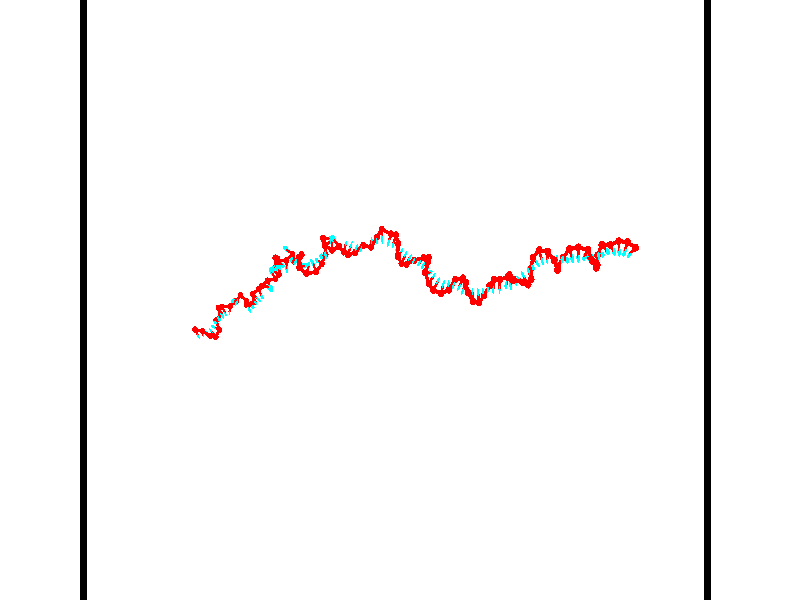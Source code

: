 // switches for output
#declare DRAW_BASES = 1; // possible values are 0, 1; only relevant for DNA ribbons
#declare DRAW_BASES_TYPE = 3; // possible values are 1, 2, 3; only relevant for DNA ribbons
#declare DRAW_FOG = 0; // set to 1 to enable fog

#include "colors.inc"

#include "transforms.inc"
background { rgb <1, 1, 1>}

#default {
   normal{
       ripples 0.25
       frequency 0.20
       turbulence 0.2
       lambda 5
   }
	finish {
		phong 0.1
		phong_size 40.
	}
}

// original window dimensions: 1024x640


// camera settings

camera {
	sky <-0, 1, 0>
	up <-0, 1, 0>
	right 1.6 * <0.99995, 0, 0.00999983>
	location <54.4867, 55, 106.329>
	look_at <55, 55, 55.0001>
	direction <0.513302, 0, -51.3289>
	angle 67.0682
}


# declare cpy_camera_pos = <54.4867, 55, 106.329>;
# if (DRAW_FOG = 1)
fog {
	fog_type 2
	up vnormalize(cpy_camera_pos)
	color rgbt<1,1,1,0.3>
	distance 1e-5
	fog_alt 3e-3
	fog_offset 88
}
# end


// LIGHTS

# declare lum = 6;
global_settings {
	ambient_light rgb lum * <0.05, 0.05, 0.05>
	max_trace_level 15
}# declare cpy_direct_light_amount = 0.25;
light_source
{	1000 * <-0.98995, -1, 1.00995>,
	rgb lum * cpy_direct_light_amount
	parallel
}

light_source
{	1000 * <0.98995, 1, -1.00995>,
	rgb lum * cpy_direct_light_amount
	parallel
}

// strand 0

// nucleotide -1

// particle -1
sphere {
	<35.954529, 52.725327, 49.935963> 0.250000
	pigment { color rgbt <1,0,0,0> }
	no_shadow
}
cylinder {
	<36.050308, 52.413101, 49.705002>,  <36.107777, 52.225765, 49.566425>, 0.100000
	pigment { color rgbt <1,0,0,0> }
	no_shadow
}
cylinder {
	<36.050308, 52.413101, 49.705002>,  <35.954529, 52.725327, 49.935963>, 0.100000
	pigment { color rgbt <1,0,0,0> }
	no_shadow
}

// particle -1
sphere {
	<36.050308, 52.413101, 49.705002> 0.100000
	pigment { color rgbt <1,0,0,0> }
	no_shadow
}
sphere {
	0, 1
	scale<0.080000,0.200000,0.300000>
	matrix <0.818714, 0.481999, -0.312066,
		0.521892, -0.398001, 0.754470,
		0.239451, -0.780560, -0.577400,
		36.122143, 52.178932, 49.531780>
	pigment { color rgbt <0,1,1,0> }
	no_shadow
}
cylinder {
	<36.697033, 52.568348, 49.994118>,  <35.954529, 52.725327, 49.935963>, 0.130000
	pigment { color rgbt <1,0,0,0> }
	no_shadow
}

// nucleotide -1

// particle -1
sphere {
	<36.697033, 52.568348, 49.994118> 0.250000
	pigment { color rgbt <1,0,0,0> }
	no_shadow
}
cylinder {
	<36.594910, 52.404209, 49.643932>,  <36.533638, 52.305725, 49.433823>, 0.100000
	pigment { color rgbt <1,0,0,0> }
	no_shadow
}
cylinder {
	<36.594910, 52.404209, 49.643932>,  <36.697033, 52.568348, 49.994118>, 0.100000
	pigment { color rgbt <1,0,0,0> }
	no_shadow
}

// particle -1
sphere {
	<36.594910, 52.404209, 49.643932> 0.100000
	pigment { color rgbt <1,0,0,0> }
	no_shadow
}
sphere {
	0, 1
	scale<0.080000,0.200000,0.300000>
	matrix <0.681984, 0.565411, -0.463907,
		0.685359, -0.715488, 0.135500,
		-0.255306, -0.410351, -0.875461,
		36.518318, 52.281105, 49.381294>
	pigment { color rgbt <0,1,1,0> }
	no_shadow
}
cylinder {
	<37.261803, 52.200916, 49.598171>,  <36.697033, 52.568348, 49.994118>, 0.130000
	pigment { color rgbt <1,0,0,0> }
	no_shadow
}

// nucleotide -1

// particle -1
sphere {
	<37.261803, 52.200916, 49.598171> 0.250000
	pigment { color rgbt <1,0,0,0> }
	no_shadow
}
cylinder {
	<36.981167, 52.330429, 49.344261>,  <36.812786, 52.408134, 49.191914>, 0.100000
	pigment { color rgbt <1,0,0,0> }
	no_shadow
}
cylinder {
	<36.981167, 52.330429, 49.344261>,  <37.261803, 52.200916, 49.598171>, 0.100000
	pigment { color rgbt <1,0,0,0> }
	no_shadow
}

// particle -1
sphere {
	<36.981167, 52.330429, 49.344261> 0.100000
	pigment { color rgbt <1,0,0,0> }
	no_shadow
}
sphere {
	0, 1
	scale<0.080000,0.200000,0.300000>
	matrix <0.642276, 0.673160, -0.366520,
		0.308636, -0.664849, -0.680235,
		-0.701587, 0.323778, -0.634778,
		36.770691, 52.427563, 49.153828>
	pigment { color rgbt <0,1,1,0> }
	no_shadow
}
cylinder {
	<37.609665, 52.085075, 48.975510>,  <37.261803, 52.200916, 49.598171>, 0.130000
	pigment { color rgbt <1,0,0,0> }
	no_shadow
}

// nucleotide -1

// particle -1
sphere {
	<37.609665, 52.085075, 48.975510> 0.250000
	pigment { color rgbt <1,0,0,0> }
	no_shadow
}
cylinder {
	<37.337910, 52.378513, 48.981960>,  <37.174854, 52.554577, 48.985832>, 0.100000
	pigment { color rgbt <1,0,0,0> }
	no_shadow
}
cylinder {
	<37.337910, 52.378513, 48.981960>,  <37.609665, 52.085075, 48.975510>, 0.100000
	pigment { color rgbt <1,0,0,0> }
	no_shadow
}

// particle -1
sphere {
	<37.337910, 52.378513, 48.981960> 0.100000
	pigment { color rgbt <1,0,0,0> }
	no_shadow
}
sphere {
	0, 1
	scale<0.080000,0.200000,0.300000>
	matrix <0.711044, 0.663612, -0.232453,
		-0.181231, -0.146458, -0.972474,
		-0.679390, 0.733600, 0.016129,
		37.134094, 52.598595, 48.986797>
	pigment { color rgbt <0,1,1,0> }
	no_shadow
}
cylinder {
	<37.790779, 52.634602, 48.456898>,  <37.609665, 52.085075, 48.975510>, 0.130000
	pigment { color rgbt <1,0,0,0> }
	no_shadow
}

// nucleotide -1

// particle -1
sphere {
	<37.790779, 52.634602, 48.456898> 0.250000
	pigment { color rgbt <1,0,0,0> }
	no_shadow
}
cylinder {
	<37.560307, 52.771858, 48.753620>,  <37.422024, 52.854210, 48.931652>, 0.100000
	pigment { color rgbt <1,0,0,0> }
	no_shadow
}
cylinder {
	<37.560307, 52.771858, 48.753620>,  <37.790779, 52.634602, 48.456898>, 0.100000
	pigment { color rgbt <1,0,0,0> }
	no_shadow
}

// particle -1
sphere {
	<37.560307, 52.771858, 48.753620> 0.100000
	pigment { color rgbt <1,0,0,0> }
	no_shadow
}
sphere {
	0, 1
	scale<0.080000,0.200000,0.300000>
	matrix <0.629227, 0.765469, 0.134652,
		-0.521624, 0.544347, -0.656959,
		-0.576179, 0.343139, 0.741804,
		37.387451, 52.874802, 48.976162>
	pigment { color rgbt <0,1,1,0> }
	no_shadow
}
cylinder {
	<37.432915, 53.362278, 48.315311>,  <37.790779, 52.634602, 48.456898>, 0.130000
	pigment { color rgbt <1,0,0,0> }
	no_shadow
}

// nucleotide -1

// particle -1
sphere {
	<37.432915, 53.362278, 48.315311> 0.250000
	pigment { color rgbt <1,0,0,0> }
	no_shadow
}
cylinder {
	<37.508408, 53.283119, 48.700066>,  <37.553703, 53.235622, 48.930916>, 0.100000
	pigment { color rgbt <1,0,0,0> }
	no_shadow
}
cylinder {
	<37.508408, 53.283119, 48.700066>,  <37.432915, 53.362278, 48.315311>, 0.100000
	pigment { color rgbt <1,0,0,0> }
	no_shadow
}

// particle -1
sphere {
	<37.508408, 53.283119, 48.700066> 0.100000
	pigment { color rgbt <1,0,0,0> }
	no_shadow
}
sphere {
	0, 1
	scale<0.080000,0.200000,0.300000>
	matrix <0.507061, 0.858453, 0.077125,
		-0.840992, 0.473176, 0.262368,
		0.188736, -0.197898, 0.961881,
		37.565029, 53.223751, 48.988628>
	pigment { color rgbt <0,1,1,0> }
	no_shadow
}
cylinder {
	<37.888264, 53.882801, 48.465359>,  <37.432915, 53.362278, 48.315311>, 0.130000
	pigment { color rgbt <1,0,0,0> }
	no_shadow
}

// nucleotide -1

// particle -1
sphere {
	<37.888264, 53.882801, 48.465359> 0.250000
	pigment { color rgbt <1,0,0,0> }
	no_shadow
}
cylinder {
	<37.922997, 53.669941, 48.802231>,  <37.943836, 53.542225, 49.004356>, 0.100000
	pigment { color rgbt <1,0,0,0> }
	no_shadow
}
cylinder {
	<37.922997, 53.669941, 48.802231>,  <37.888264, 53.882801, 48.465359>, 0.100000
	pigment { color rgbt <1,0,0,0> }
	no_shadow
}

// particle -1
sphere {
	<37.922997, 53.669941, 48.802231> 0.100000
	pigment { color rgbt <1,0,0,0> }
	no_shadow
}
sphere {
	0, 1
	scale<0.080000,0.200000,0.300000>
	matrix <0.732686, 0.606909, 0.307949,
		-0.675005, 0.590318, 0.442599,
		0.086830, -0.532153, 0.842184,
		37.949047, 53.510296, 49.054886>
	pigment { color rgbt <0,1,1,0> }
	no_shadow
}
cylinder {
	<37.894943, 54.394146, 49.104832>,  <37.888264, 53.882801, 48.465359>, 0.130000
	pigment { color rgbt <1,0,0,0> }
	no_shadow
}

// nucleotide -1

// particle -1
sphere {
	<37.894943, 54.394146, 49.104832> 0.250000
	pigment { color rgbt <1,0,0,0> }
	no_shadow
}
cylinder {
	<38.085106, 54.042641, 49.088013>,  <38.199203, 53.831738, 49.077923>, 0.100000
	pigment { color rgbt <1,0,0,0> }
	no_shadow
}
cylinder {
	<38.085106, 54.042641, 49.088013>,  <37.894943, 54.394146, 49.104832>, 0.100000
	pigment { color rgbt <1,0,0,0> }
	no_shadow
}

// particle -1
sphere {
	<38.085106, 54.042641, 49.088013> 0.100000
	pigment { color rgbt <1,0,0,0> }
	no_shadow
}
sphere {
	0, 1
	scale<0.080000,0.200000,0.300000>
	matrix <0.860793, 0.454751, 0.228554,
		-0.181724, -0.144848, 0.972623,
		0.475407, -0.878761, -0.042045,
		38.227730, 53.779011, 49.075397>
	pigment { color rgbt <0,1,1,0> }
	no_shadow
}
cylinder {
	<38.381924, 54.473911, 49.632675>,  <37.894943, 54.394146, 49.104832>, 0.130000
	pigment { color rgbt <1,0,0,0> }
	no_shadow
}

// nucleotide -1

// particle -1
sphere {
	<38.381924, 54.473911, 49.632675> 0.250000
	pigment { color rgbt <1,0,0,0> }
	no_shadow
}
cylinder {
	<38.471539, 54.186672, 49.369118>,  <38.525307, 54.014328, 49.210983>, 0.100000
	pigment { color rgbt <1,0,0,0> }
	no_shadow
}
cylinder {
	<38.471539, 54.186672, 49.369118>,  <38.381924, 54.473911, 49.632675>, 0.100000
	pigment { color rgbt <1,0,0,0> }
	no_shadow
}

// particle -1
sphere {
	<38.471539, 54.186672, 49.369118> 0.100000
	pigment { color rgbt <1,0,0,0> }
	no_shadow
}
sphere {
	0, 1
	scale<0.080000,0.200000,0.300000>
	matrix <0.940695, 0.336065, -0.046403,
		0.254752, -0.609418, 0.750807,
		0.224041, -0.718102, -0.658890,
		38.538750, 53.971241, 49.171452>
	pigment { color rgbt <0,1,1,0> }
	no_shadow
}
cylinder {
	<39.105644, 54.499989, 49.528927>,  <38.381924, 54.473911, 49.632675>, 0.130000
	pigment { color rgbt <1,0,0,0> }
	no_shadow
}

// nucleotide -1

// particle -1
sphere {
	<39.105644, 54.499989, 49.528927> 0.250000
	pigment { color rgbt <1,0,0,0> }
	no_shadow
}
cylinder {
	<38.994267, 54.251575, 49.235863>,  <38.927441, 54.102528, 49.060024>, 0.100000
	pigment { color rgbt <1,0,0,0> }
	no_shadow
}
cylinder {
	<38.994267, 54.251575, 49.235863>,  <39.105644, 54.499989, 49.528927>, 0.100000
	pigment { color rgbt <1,0,0,0> }
	no_shadow
}

// particle -1
sphere {
	<38.994267, 54.251575, 49.235863> 0.100000
	pigment { color rgbt <1,0,0,0> }
	no_shadow
}
sphere {
	0, 1
	scale<0.080000,0.200000,0.300000>
	matrix <0.912838, 0.066094, -0.402938,
		0.298661, -0.780994, 0.548497,
		-0.278440, -0.621031, -0.732661,
		38.910736, 54.065266, 49.016064>
	pigment { color rgbt <0,1,1,0> }
	no_shadow
}
cylinder {
	<39.590385, 54.918755, 49.211533>,  <39.105644, 54.499989, 49.528927>, 0.130000
	pigment { color rgbt <1,0,0,0> }
	no_shadow
}

// nucleotide -1

// particle -1
sphere {
	<39.590385, 54.918755, 49.211533> 0.250000
	pigment { color rgbt <1,0,0,0> }
	no_shadow
}
cylinder {
	<39.520321, 54.930862, 49.605164>,  <39.478283, 54.938129, 49.841343>, 0.100000
	pigment { color rgbt <1,0,0,0> }
	no_shadow
}
cylinder {
	<39.520321, 54.930862, 49.605164>,  <39.590385, 54.918755, 49.211533>, 0.100000
	pigment { color rgbt <1,0,0,0> }
	no_shadow
}

// particle -1
sphere {
	<39.520321, 54.930862, 49.605164> 0.100000
	pigment { color rgbt <1,0,0,0> }
	no_shadow
}
sphere {
	0, 1
	scale<0.080000,0.200000,0.300000>
	matrix <0.919656, -0.351819, 0.174520,
		0.351499, 0.935579, 0.033784,
		-0.175163, 0.030274, 0.984074,
		39.467773, 54.939945, 49.900387>
	pigment { color rgbt <0,1,1,0> }
	no_shadow
}
cylinder {
	<40.074005, 55.367352, 49.566719>,  <39.590385, 54.918755, 49.211533>, 0.130000
	pigment { color rgbt <1,0,0,0> }
	no_shadow
}

// nucleotide -1

// particle -1
sphere {
	<40.074005, 55.367352, 49.566719> 0.250000
	pigment { color rgbt <1,0,0,0> }
	no_shadow
}
cylinder {
	<39.925282, 55.049728, 49.759064>,  <39.836048, 54.859154, 49.874470>, 0.100000
	pigment { color rgbt <1,0,0,0> }
	no_shadow
}
cylinder {
	<39.925282, 55.049728, 49.759064>,  <40.074005, 55.367352, 49.566719>, 0.100000
	pigment { color rgbt <1,0,0,0> }
	no_shadow
}

// particle -1
sphere {
	<39.925282, 55.049728, 49.759064> 0.100000
	pigment { color rgbt <1,0,0,0> }
	no_shadow
}
sphere {
	0, 1
	scale<0.080000,0.200000,0.300000>
	matrix <0.885017, -0.459550, -0.074558,
		0.280184, 0.397853, 0.873619,
		-0.371808, -0.794057, 0.480865,
		39.813740, 54.811512, 49.903324>
	pigment { color rgbt <0,1,1,0> }
	no_shadow
}
cylinder {
	<40.585419, 54.903011, 49.221027>,  <40.074005, 55.367352, 49.566719>, 0.130000
	pigment { color rgbt <1,0,0,0> }
	no_shadow
}

// nucleotide -1

// particle -1
sphere {
	<40.585419, 54.903011, 49.221027> 0.250000
	pigment { color rgbt <1,0,0,0> }
	no_shadow
}
cylinder {
	<40.746597, 54.543888, 49.292099>,  <40.843304, 54.328415, 49.334743>, 0.100000
	pigment { color rgbt <1,0,0,0> }
	no_shadow
}
cylinder {
	<40.746597, 54.543888, 49.292099>,  <40.585419, 54.903011, 49.221027>, 0.100000
	pigment { color rgbt <1,0,0,0> }
	no_shadow
}

// particle -1
sphere {
	<40.746597, 54.543888, 49.292099> 0.100000
	pigment { color rgbt <1,0,0,0> }
	no_shadow
}
sphere {
	0, 1
	scale<0.080000,0.200000,0.300000>
	matrix <0.871179, 0.435756, 0.226195,
		-0.280506, 0.063649, 0.957740,
		0.402944, -0.897812, 0.177682,
		40.867481, 54.274544, 49.345402>
	pigment { color rgbt <0,1,1,0> }
	no_shadow
}
cylinder {
	<40.753304, 54.653515, 50.039593>,  <40.585419, 54.903011, 49.221027>, 0.130000
	pigment { color rgbt <1,0,0,0> }
	no_shadow
}

// nucleotide -1

// particle -1
sphere {
	<40.753304, 54.653515, 50.039593> 0.250000
	pigment { color rgbt <1,0,0,0> }
	no_shadow
}
cylinder {
	<40.982506, 54.564110, 49.724197>,  <41.120026, 54.510468, 49.534962>, 0.100000
	pigment { color rgbt <1,0,0,0> }
	no_shadow
}
cylinder {
	<40.982506, 54.564110, 49.724197>,  <40.753304, 54.653515, 50.039593>, 0.100000
	pigment { color rgbt <1,0,0,0> }
	no_shadow
}

// particle -1
sphere {
	<40.982506, 54.564110, 49.724197> 0.100000
	pigment { color rgbt <1,0,0,0> }
	no_shadow
}
sphere {
	0, 1
	scale<0.080000,0.200000,0.300000>
	matrix <0.715287, 0.606005, 0.348027,
		0.400038, -0.763414, 0.507118,
		0.573005, -0.223511, -0.788485,
		41.154408, 54.497055, 49.487652>
	pigment { color rgbt <0,1,1,0> }
	no_shadow
}
cylinder {
	<41.386795, 54.839367, 49.733379>,  <40.753304, 54.653515, 50.039593>, 0.130000
	pigment { color rgbt <1,0,0,0> }
	no_shadow
}

// nucleotide -1

// particle -1
sphere {
	<41.386795, 54.839367, 49.733379> 0.250000
	pigment { color rgbt <1,0,0,0> }
	no_shadow
}
cylinder {
	<41.547771, 54.814590, 50.098717>,  <41.644356, 54.799725, 50.317921>, 0.100000
	pigment { color rgbt <1,0,0,0> }
	no_shadow
}
cylinder {
	<41.547771, 54.814590, 50.098717>,  <41.386795, 54.839367, 49.733379>, 0.100000
	pigment { color rgbt <1,0,0,0> }
	no_shadow
}

// particle -1
sphere {
	<41.547771, 54.814590, 50.098717> 0.100000
	pigment { color rgbt <1,0,0,0> }
	no_shadow
}
sphere {
	0, 1
	scale<0.080000,0.200000,0.300000>
	matrix <0.652592, 0.719101, -0.238781,
		-0.641999, 0.692139, 0.329818,
		0.402442, -0.061940, 0.913347,
		41.668503, 54.796009, 50.372723>
	pigment { color rgbt <0,1,1,0> }
	no_shadow
}
cylinder {
	<41.401237, 55.473183, 50.259815>,  <41.386795, 54.839367, 49.733379>, 0.130000
	pigment { color rgbt <1,0,0,0> }
	no_shadow
}

// nucleotide -1

// particle -1
sphere {
	<41.401237, 55.473183, 50.259815> 0.250000
	pigment { color rgbt <1,0,0,0> }
	no_shadow
}
cylinder {
	<41.713543, 55.226067, 50.297222>,  <41.900925, 55.077797, 50.319668>, 0.100000
	pigment { color rgbt <1,0,0,0> }
	no_shadow
}
cylinder {
	<41.713543, 55.226067, 50.297222>,  <41.401237, 55.473183, 50.259815>, 0.100000
	pigment { color rgbt <1,0,0,0> }
	no_shadow
}

// particle -1
sphere {
	<41.713543, 55.226067, 50.297222> 0.100000
	pigment { color rgbt <1,0,0,0> }
	no_shadow
}
sphere {
	0, 1
	scale<0.080000,0.200000,0.300000>
	matrix <0.614807, 0.732888, -0.291352,
		0.111457, 0.284972, 0.952034,
		0.780762, -0.617791, 0.093517,
		41.947773, 55.040730, 50.325275>
	pigment { color rgbt <0,1,1,0> }
	no_shadow
}
cylinder {
	<42.026443, 55.836769, 50.525097>,  <41.401237, 55.473183, 50.259815>, 0.130000
	pigment { color rgbt <1,0,0,0> }
	no_shadow
}

// nucleotide -1

// particle -1
sphere {
	<42.026443, 55.836769, 50.525097> 0.250000
	pigment { color rgbt <1,0,0,0> }
	no_shadow
}
cylinder {
	<42.123814, 55.524979, 50.294220>,  <42.182236, 55.337902, 50.155693>, 0.100000
	pigment { color rgbt <1,0,0,0> }
	no_shadow
}
cylinder {
	<42.123814, 55.524979, 50.294220>,  <42.026443, 55.836769, 50.525097>, 0.100000
	pigment { color rgbt <1,0,0,0> }
	no_shadow
}

// particle -1
sphere {
	<42.123814, 55.524979, 50.294220> 0.100000
	pigment { color rgbt <1,0,0,0> }
	no_shadow
}
sphere {
	0, 1
	scale<0.080000,0.200000,0.300000>
	matrix <0.489772, 0.612437, -0.620518,
		0.837177, -0.131643, 0.530852,
		0.243427, -0.779481, -0.577194,
		42.196842, 55.291134, 50.121063>
	pigment { color rgbt <0,1,1,0> }
	no_shadow
}
cylinder {
	<42.428829, 56.078766, 51.062210>,  <42.026443, 55.836769, 50.525097>, 0.130000
	pigment { color rgbt <1,0,0,0> }
	no_shadow
}

// nucleotide -1

// particle -1
sphere {
	<42.428829, 56.078766, 51.062210> 0.250000
	pigment { color rgbt <1,0,0,0> }
	no_shadow
}
cylinder {
	<42.821484, 56.021542, 51.011726>,  <43.057076, 55.987206, 50.981438>, 0.100000
	pigment { color rgbt <1,0,0,0> }
	no_shadow
}
cylinder {
	<42.821484, 56.021542, 51.011726>,  <42.428829, 56.078766, 51.062210>, 0.100000
	pigment { color rgbt <1,0,0,0> }
	no_shadow
}

// particle -1
sphere {
	<42.821484, 56.021542, 51.011726> 0.100000
	pigment { color rgbt <1,0,0,0> }
	no_shadow
}
sphere {
	0, 1
	scale<0.080000,0.200000,0.300000>
	matrix <-0.165486, -0.309428, -0.936413,
		0.094913, 0.940100, -0.327420,
		0.981634, -0.143061, -0.126205,
		43.115974, 55.978622, 50.973866>
	pigment { color rgbt <0,1,1,0> }
	no_shadow
}
cylinder {
	<42.820957, 56.491589, 50.507805>,  <42.428829, 56.078766, 51.062210>, 0.130000
	pigment { color rgbt <1,0,0,0> }
	no_shadow
}

// nucleotide -1

// particle -1
sphere {
	<42.820957, 56.491589, 50.507805> 0.250000
	pigment { color rgbt <1,0,0,0> }
	no_shadow
}
cylinder {
	<42.987526, 56.132202, 50.563454>,  <43.087467, 55.916569, 50.596844>, 0.100000
	pigment { color rgbt <1,0,0,0> }
	no_shadow
}
cylinder {
	<42.987526, 56.132202, 50.563454>,  <42.820957, 56.491589, 50.507805>, 0.100000
	pigment { color rgbt <1,0,0,0> }
	no_shadow
}

// particle -1
sphere {
	<42.987526, 56.132202, 50.563454> 0.100000
	pigment { color rgbt <1,0,0,0> }
	no_shadow
}
sphere {
	0, 1
	scale<0.080000,0.200000,0.300000>
	matrix <-0.252082, -0.261121, -0.931810,
		0.873528, 0.352951, -0.335223,
		0.416417, -0.898466, 0.139123,
		43.112450, 55.862663, 50.605190>
	pigment { color rgbt <0,1,1,0> }
	no_shadow
}
cylinder {
	<43.510616, 56.620560, 50.405087>,  <42.820957, 56.491589, 50.507805>, 0.130000
	pigment { color rgbt <1,0,0,0> }
	no_shadow
}

// nucleotide -1

// particle -1
sphere {
	<43.510616, 56.620560, 50.405087> 0.250000
	pigment { color rgbt <1,0,0,0> }
	no_shadow
}
cylinder {
	<43.334042, 56.955074, 50.535172>,  <43.228096, 57.155781, 50.613224>, 0.100000
	pigment { color rgbt <1,0,0,0> }
	no_shadow
}
cylinder {
	<43.334042, 56.955074, 50.535172>,  <43.510616, 56.620560, 50.405087>, 0.100000
	pigment { color rgbt <1,0,0,0> }
	no_shadow
}

// particle -1
sphere {
	<43.334042, 56.955074, 50.535172> 0.100000
	pigment { color rgbt <1,0,0,0> }
	no_shadow
}
sphere {
	0, 1
	scale<0.080000,0.200000,0.300000>
	matrix <0.531416, -0.048376, 0.845729,
		0.723001, 0.546159, -0.423060,
		-0.441437, 0.836283, 0.325213,
		43.201611, 57.205959, 50.632736>
	pigment { color rgbt <0,1,1,0> }
	no_shadow
}
cylinder {
	<43.954380, 56.954510, 50.816086>,  <43.510616, 56.620560, 50.405087>, 0.130000
	pigment { color rgbt <1,0,0,0> }
	no_shadow
}

// nucleotide -1

// particle -1
sphere {
	<43.954380, 56.954510, 50.816086> 0.250000
	pigment { color rgbt <1,0,0,0> }
	no_shadow
}
cylinder {
	<43.622078, 57.144505, 50.932175>,  <43.422695, 57.258503, 51.001827>, 0.100000
	pigment { color rgbt <1,0,0,0> }
	no_shadow
}
cylinder {
	<43.622078, 57.144505, 50.932175>,  <43.954380, 56.954510, 50.816086>, 0.100000
	pigment { color rgbt <1,0,0,0> }
	no_shadow
}

// particle -1
sphere {
	<43.622078, 57.144505, 50.932175> 0.100000
	pigment { color rgbt <1,0,0,0> }
	no_shadow
}
sphere {
	0, 1
	scale<0.080000,0.200000,0.300000>
	matrix <0.423864, 0.201855, 0.882946,
		0.360807, 0.856528, -0.369023,
		-0.830757, 0.474989, 0.290220,
		43.372852, 57.287003, 51.019241>
	pigment { color rgbt <0,1,1,0> }
	no_shadow
}
cylinder {
	<44.024086, 57.707420, 50.926929>,  <43.954380, 56.954510, 50.816086>, 0.130000
	pigment { color rgbt <1,0,0,0> }
	no_shadow
}

// nucleotide -1

// particle -1
sphere {
	<44.024086, 57.707420, 50.926929> 0.250000
	pigment { color rgbt <1,0,0,0> }
	no_shadow
}
cylinder {
	<43.764927, 57.532150, 51.176163>,  <43.609432, 57.426987, 51.325703>, 0.100000
	pigment { color rgbt <1,0,0,0> }
	no_shadow
}
cylinder {
	<43.764927, 57.532150, 51.176163>,  <44.024086, 57.707420, 50.926929>, 0.100000
	pigment { color rgbt <1,0,0,0> }
	no_shadow
}

// particle -1
sphere {
	<43.764927, 57.532150, 51.176163> 0.100000
	pigment { color rgbt <1,0,0,0> }
	no_shadow
}
sphere {
	0, 1
	scale<0.080000,0.200000,0.300000>
	matrix <0.627411, 0.156882, 0.762721,
		-0.431956, 0.885093, 0.173273,
		-0.647896, -0.438175, 0.623083,
		43.570557, 57.400696, 51.363087>
	pigment { color rgbt <0,1,1,0> }
	no_shadow
}
cylinder {
	<43.899647, 58.137352, 51.408215>,  <44.024086, 57.707420, 50.926929>, 0.130000
	pigment { color rgbt <1,0,0,0> }
	no_shadow
}

// nucleotide -1

// particle -1
sphere {
	<43.899647, 58.137352, 51.408215> 0.250000
	pigment { color rgbt <1,0,0,0> }
	no_shadow
}
cylinder {
	<43.898312, 57.764256, 51.552429>,  <43.897511, 57.540398, 51.638958>, 0.100000
	pigment { color rgbt <1,0,0,0> }
	no_shadow
}
cylinder {
	<43.898312, 57.764256, 51.552429>,  <43.899647, 58.137352, 51.408215>, 0.100000
	pigment { color rgbt <1,0,0,0> }
	no_shadow
}

// particle -1
sphere {
	<43.898312, 57.764256, 51.552429> 0.100000
	pigment { color rgbt <1,0,0,0> }
	no_shadow
}
sphere {
	0, 1
	scale<0.080000,0.200000,0.300000>
	matrix <0.601980, 0.286019, 0.745529,
		-0.798504, 0.219522, 0.560536,
		-0.003336, -0.932739, 0.360535,
		43.897312, 57.484432, 51.660591>
	pigment { color rgbt <0,1,1,0> }
	no_shadow
}
cylinder {
	<43.853790, 58.148006, 52.153152>,  <43.899647, 58.137352, 51.408215>, 0.130000
	pigment { color rgbt <1,0,0,0> }
	no_shadow
}

// nucleotide -1

// particle -1
sphere {
	<43.853790, 58.148006, 52.153152> 0.250000
	pigment { color rgbt <1,0,0,0> }
	no_shadow
}
cylinder {
	<44.025787, 57.792915, 52.087379>,  <44.128986, 57.579861, 52.047916>, 0.100000
	pigment { color rgbt <1,0,0,0> }
	no_shadow
}
cylinder {
	<44.025787, 57.792915, 52.087379>,  <43.853790, 58.148006, 52.153152>, 0.100000
	pigment { color rgbt <1,0,0,0> }
	no_shadow
}

// particle -1
sphere {
	<44.025787, 57.792915, 52.087379> 0.100000
	pigment { color rgbt <1,0,0,0> }
	no_shadow
}
sphere {
	0, 1
	scale<0.080000,0.200000,0.300000>
	matrix <0.807303, 0.296529, 0.510228,
		-0.404187, -0.352139, 0.844175,
		0.429993, -0.887732, -0.164429,
		44.154785, 57.526596, 52.038052>
	pigment { color rgbt <0,1,1,0> }
	no_shadow
}
cylinder {
	<44.111137, 57.821198, 52.817554>,  <43.853790, 58.148006, 52.153152>, 0.130000
	pigment { color rgbt <1,0,0,0> }
	no_shadow
}

// nucleotide -1

// particle -1
sphere {
	<44.111137, 57.821198, 52.817554> 0.250000
	pigment { color rgbt <1,0,0,0> }
	no_shadow
}
cylinder {
	<44.339031, 57.696037, 52.513580>,  <44.475769, 57.620941, 52.331196>, 0.100000
	pigment { color rgbt <1,0,0,0> }
	no_shadow
}
cylinder {
	<44.339031, 57.696037, 52.513580>,  <44.111137, 57.821198, 52.817554>, 0.100000
	pigment { color rgbt <1,0,0,0> }
	no_shadow
}

// particle -1
sphere {
	<44.339031, 57.696037, 52.513580> 0.100000
	pigment { color rgbt <1,0,0,0> }
	no_shadow
}
sphere {
	0, 1
	scale<0.080000,0.200000,0.300000>
	matrix <0.814685, 0.336701, 0.472146,
		0.108133, -0.888101, 0.446748,
		0.569734, -0.312904, -0.759931,
		44.509953, 57.602165, 52.285603>
	pigment { color rgbt <0,1,1,0> }
	no_shadow
}
cylinder {
	<44.337021, 57.826897, 53.574081>,  <44.111137, 57.821198, 52.817554>, 0.130000
	pigment { color rgbt <1,0,0,0> }
	no_shadow
}

// nucleotide -1

// particle -1
sphere {
	<44.337021, 57.826897, 53.574081> 0.250000
	pigment { color rgbt <1,0,0,0> }
	no_shadow
}
cylinder {
	<44.096340, 57.583168, 53.367516>,  <43.951931, 57.436932, 53.243576>, 0.100000
	pigment { color rgbt <1,0,0,0> }
	no_shadow
}
cylinder {
	<44.096340, 57.583168, 53.367516>,  <44.337021, 57.826897, 53.574081>, 0.100000
	pigment { color rgbt <1,0,0,0> }
	no_shadow
}

// particle -1
sphere {
	<44.096340, 57.583168, 53.367516> 0.100000
	pigment { color rgbt <1,0,0,0> }
	no_shadow
}
sphere {
	0, 1
	scale<0.080000,0.200000,0.300000>
	matrix <-0.709218, 0.704968, -0.005444,
		0.367375, 0.362976, -0.856320,
		-0.601702, -0.609318, -0.516417,
		43.915829, 57.400372, 53.212589>
	pigment { color rgbt <0,1,1,0> }
	no_shadow
}
cylinder {
	<45.106853, 57.895485, 53.590652>,  <44.337021, 57.826897, 53.574081>, 0.130000
	pigment { color rgbt <1,0,0,0> }
	no_shadow
}

// nucleotide -1

// particle -1
sphere {
	<45.106853, 57.895485, 53.590652> 0.250000
	pigment { color rgbt <1,0,0,0> }
	no_shadow
}
cylinder {
	<45.100269, 57.530441, 53.427254>,  <45.096321, 57.311413, 53.329216>, 0.100000
	pigment { color rgbt <1,0,0,0> }
	no_shadow
}
cylinder {
	<45.100269, 57.530441, 53.427254>,  <45.106853, 57.895485, 53.590652>, 0.100000
	pigment { color rgbt <1,0,0,0> }
	no_shadow
}

// particle -1
sphere {
	<45.100269, 57.530441, 53.427254> 0.100000
	pigment { color rgbt <1,0,0,0> }
	no_shadow
}
sphere {
	0, 1
	scale<0.080000,0.200000,0.300000>
	matrix <0.712734, 0.275822, -0.644928,
		0.701241, -0.301763, 0.645911,
		-0.016459, -0.912612, -0.408494,
		45.095333, 57.256657, 53.304707>
	pigment { color rgbt <0,1,1,0> }
	no_shadow
}
cylinder {
	<45.610725, 58.343979, 53.431099>,  <45.106853, 57.895485, 53.590652>, 0.130000
	pigment { color rgbt <1,0,0,0> }
	no_shadow
}

// nucleotide -1

// particle -1
sphere {
	<45.610725, 58.343979, 53.431099> 0.250000
	pigment { color rgbt <1,0,0,0> }
	no_shadow
}
cylinder {
	<45.280968, 58.564812, 53.381168>,  <45.083115, 58.697311, 53.351212>, 0.100000
	pigment { color rgbt <1,0,0,0> }
	no_shadow
}
cylinder {
	<45.280968, 58.564812, 53.381168>,  <45.610725, 58.343979, 53.431099>, 0.100000
	pigment { color rgbt <1,0,0,0> }
	no_shadow
}

// particle -1
sphere {
	<45.280968, 58.564812, 53.381168> 0.100000
	pigment { color rgbt <1,0,0,0> }
	no_shadow
}
sphere {
	0, 1
	scale<0.080000,0.200000,0.300000>
	matrix <-0.362154, -0.344999, 0.865922,
		0.434997, 0.759065, 0.484354,
		-0.824392, 0.552084, -0.124825,
		45.033649, 58.730438, 53.343719>
	pigment { color rgbt <0,1,1,0> }
	no_shadow
}
cylinder {
	<45.790543, 57.804947, 53.766151>,  <45.610725, 58.343979, 53.431099>, 0.130000
	pigment { color rgbt <1,0,0,0> }
	no_shadow
}

// nucleotide -1

// particle -1
sphere {
	<45.790543, 57.804947, 53.766151> 0.250000
	pigment { color rgbt <1,0,0,0> }
	no_shadow
}
cylinder {
	<45.732090, 57.854893, 54.158691>,  <45.697018, 57.884861, 54.394215>, 0.100000
	pigment { color rgbt <1,0,0,0> }
	no_shadow
}
cylinder {
	<45.732090, 57.854893, 54.158691>,  <45.790543, 57.804947, 53.766151>, 0.100000
	pigment { color rgbt <1,0,0,0> }
	no_shadow
}

// particle -1
sphere {
	<45.732090, 57.854893, 54.158691> 0.100000
	pigment { color rgbt <1,0,0,0> }
	no_shadow
}
sphere {
	0, 1
	scale<0.080000,0.200000,0.300000>
	matrix <0.775335, -0.601655, 0.192007,
		0.614410, 0.788937, -0.008887,
		-0.146134, 0.124861, 0.981353,
		45.688251, 57.892349, 54.453098>
	pigment { color rgbt <0,1,1,0> }
	no_shadow
}
cylinder {
	<46.409138, 58.111454, 54.085865>,  <45.790543, 57.804947, 53.766151>, 0.130000
	pigment { color rgbt <1,0,0,0> }
	no_shadow
}

// nucleotide -1

// particle -1
sphere {
	<46.409138, 58.111454, 54.085865> 0.250000
	pigment { color rgbt <1,0,0,0> }
	no_shadow
}
cylinder {
	<46.211483, 57.893028, 54.356461>,  <46.092888, 57.761974, 54.518818>, 0.100000
	pigment { color rgbt <1,0,0,0> }
	no_shadow
}
cylinder {
	<46.211483, 57.893028, 54.356461>,  <46.409138, 58.111454, 54.085865>, 0.100000
	pigment { color rgbt <1,0,0,0> }
	no_shadow
}

// particle -1
sphere {
	<46.211483, 57.893028, 54.356461> 0.100000
	pigment { color rgbt <1,0,0,0> }
	no_shadow
}
sphere {
	0, 1
	scale<0.080000,0.200000,0.300000>
	matrix <0.859369, -0.424556, 0.285021,
		0.131570, 0.722197, 0.679059,
		-0.494140, -0.546062, 0.676493,
		46.063240, 57.729210, 54.559410>
	pigment { color rgbt <0,1,1,0> }
	no_shadow
}
cylinder {
	<46.615833, 58.224987, 54.771175>,  <46.409138, 58.111454, 54.085865>, 0.130000
	pigment { color rgbt <1,0,0,0> }
	no_shadow
}

// nucleotide -1

// particle -1
sphere {
	<46.615833, 58.224987, 54.771175> 0.250000
	pigment { color rgbt <1,0,0,0> }
	no_shadow
}
cylinder {
	<46.462116, 57.855724, 54.767323>,  <46.369884, 57.634167, 54.765011>, 0.100000
	pigment { color rgbt <1,0,0,0> }
	no_shadow
}
cylinder {
	<46.462116, 57.855724, 54.767323>,  <46.615833, 58.224987, 54.771175>, 0.100000
	pigment { color rgbt <1,0,0,0> }
	no_shadow
}

// particle -1
sphere {
	<46.462116, 57.855724, 54.767323> 0.100000
	pigment { color rgbt <1,0,0,0> }
	no_shadow
}
sphere {
	0, 1
	scale<0.080000,0.200000,0.300000>
	matrix <0.870703, -0.365886, 0.328639,
		-0.306910, 0.117909, 0.944407,
		-0.384295, -0.923160, -0.009631,
		46.346828, 57.578777, 54.764435>
	pigment { color rgbt <0,1,1,0> }
	no_shadow
}
cylinder {
	<46.486786, 58.002209, 55.475151>,  <46.615833, 58.224987, 54.771175>, 0.130000
	pigment { color rgbt <1,0,0,0> }
	no_shadow
}

// nucleotide -1

// particle -1
sphere {
	<46.486786, 58.002209, 55.475151> 0.250000
	pigment { color rgbt <1,0,0,0> }
	no_shadow
}
cylinder {
	<46.563751, 57.695015, 55.230797>,  <46.609932, 57.510700, 55.084187>, 0.100000
	pigment { color rgbt <1,0,0,0> }
	no_shadow
}
cylinder {
	<46.563751, 57.695015, 55.230797>,  <46.486786, 58.002209, 55.475151>, 0.100000
	pigment { color rgbt <1,0,0,0> }
	no_shadow
}

// particle -1
sphere {
	<46.563751, 57.695015, 55.230797> 0.100000
	pigment { color rgbt <1,0,0,0> }
	no_shadow
}
sphere {
	0, 1
	scale<0.080000,0.200000,0.300000>
	matrix <0.804283, -0.233243, 0.546558,
		-0.562232, -0.596487, 0.572798,
		0.192413, -0.767985, -0.610882,
		46.621475, 57.464619, 55.047531>
	pigment { color rgbt <0,1,1,0> }
	no_shadow
}
cylinder {
	<46.567383, 57.262390, 55.856735>,  <46.486786, 58.002209, 55.475151>, 0.130000
	pigment { color rgbt <1,0,0,0> }
	no_shadow
}

// nucleotide -1

// particle -1
sphere {
	<46.567383, 57.262390, 55.856735> 0.250000
	pigment { color rgbt <1,0,0,0> }
	no_shadow
}
cylinder {
	<46.788025, 57.360096, 55.537720>,  <46.920410, 57.418720, 55.346310>, 0.100000
	pigment { color rgbt <1,0,0,0> }
	no_shadow
}
cylinder {
	<46.788025, 57.360096, 55.537720>,  <46.567383, 57.262390, 55.856735>, 0.100000
	pigment { color rgbt <1,0,0,0> }
	no_shadow
}

// particle -1
sphere {
	<46.788025, 57.360096, 55.537720> 0.100000
	pigment { color rgbt <1,0,0,0> }
	no_shadow
}
sphere {
	0, 1
	scale<0.080000,0.200000,0.300000>
	matrix <0.832039, -0.093857, 0.546719,
		0.058691, -0.965155, -0.255011,
		0.551603, 0.244267, -0.797538,
		46.953506, 57.433376, 55.298458>
	pigment { color rgbt <0,1,1,0> }
	no_shadow
}
cylinder {
	<47.167175, 56.832901, 55.782215>,  <46.567383, 57.262390, 55.856735>, 0.130000
	pigment { color rgbt <1,0,0,0> }
	no_shadow
}

// nucleotide -1

// particle -1
sphere {
	<47.167175, 56.832901, 55.782215> 0.250000
	pigment { color rgbt <1,0,0,0> }
	no_shadow
}
cylinder {
	<47.243706, 57.169670, 55.580399>,  <47.289623, 57.371731, 55.459309>, 0.100000
	pigment { color rgbt <1,0,0,0> }
	no_shadow
}
cylinder {
	<47.243706, 57.169670, 55.580399>,  <47.167175, 56.832901, 55.782215>, 0.100000
	pigment { color rgbt <1,0,0,0> }
	no_shadow
}

// particle -1
sphere {
	<47.243706, 57.169670, 55.580399> 0.100000
	pigment { color rgbt <1,0,0,0> }
	no_shadow
}
sphere {
	0, 1
	scale<0.080000,0.200000,0.300000>
	matrix <0.861826, 0.101909, 0.496860,
		0.469734, -0.529892, -0.706091,
		0.191325, 0.841920, -0.504545,
		47.301102, 57.422245, 55.429035>
	pigment { color rgbt <0,1,1,0> }
	no_shadow
}
cylinder {
	<47.962997, 56.979591, 55.587921>,  <47.167175, 56.832901, 55.782215>, 0.130000
	pigment { color rgbt <1,0,0,0> }
	no_shadow
}

// nucleotide -1

// particle -1
sphere {
	<47.962997, 56.979591, 55.587921> 0.250000
	pigment { color rgbt <1,0,0,0> }
	no_shadow
}
cylinder {
	<47.785858, 57.338203, 55.592415>,  <47.679573, 57.553371, 55.595112>, 0.100000
	pigment { color rgbt <1,0,0,0> }
	no_shadow
}
cylinder {
	<47.785858, 57.338203, 55.592415>,  <47.962997, 56.979591, 55.587921>, 0.100000
	pigment { color rgbt <1,0,0,0> }
	no_shadow
}

// particle -1
sphere {
	<47.785858, 57.338203, 55.592415> 0.100000
	pigment { color rgbt <1,0,0,0> }
	no_shadow
}
sphere {
	0, 1
	scale<0.080000,0.200000,0.300000>
	matrix <0.778082, 0.378058, 0.501657,
		0.445502, 0.230900, -0.864994,
		-0.442850, 0.896526, 0.011234,
		47.653004, 57.607162, 55.595783>
	pigment { color rgbt <0,1,1,0> }
	no_shadow
}
cylinder {
	<48.389473, 57.559914, 55.195126>,  <47.962997, 56.979591, 55.587921>, 0.130000
	pigment { color rgbt <1,0,0,0> }
	no_shadow
}

// nucleotide -1

// particle -1
sphere {
	<48.389473, 57.559914, 55.195126> 0.250000
	pigment { color rgbt <1,0,0,0> }
	no_shadow
}
cylinder {
	<48.193970, 57.672623, 55.525391>,  <48.076668, 57.740250, 55.723549>, 0.100000
	pigment { color rgbt <1,0,0,0> }
	no_shadow
}
cylinder {
	<48.193970, 57.672623, 55.525391>,  <48.389473, 57.559914, 55.195126>, 0.100000
	pigment { color rgbt <1,0,0,0> }
	no_shadow
}

// particle -1
sphere {
	<48.193970, 57.672623, 55.525391> 0.100000
	pigment { color rgbt <1,0,0,0> }
	no_shadow
}
sphere {
	0, 1
	scale<0.080000,0.200000,0.300000>
	matrix <0.857374, 0.330132, 0.394870,
		-0.161314, 0.900898, -0.402940,
		-0.488761, 0.281772, 0.825662,
		48.047340, 57.757153, 55.773090>
	pigment { color rgbt <0,1,1,0> }
	no_shadow
}
cylinder {
	<48.717041, 58.200577, 55.392788>,  <48.389473, 57.559914, 55.195126>, 0.130000
	pigment { color rgbt <1,0,0,0> }
	no_shadow
}

// nucleotide -1

// particle -1
sphere {
	<48.717041, 58.200577, 55.392788> 0.250000
	pigment { color rgbt <1,0,0,0> }
	no_shadow
}
cylinder {
	<48.563828, 58.107300, 55.750313>,  <48.471897, 58.051334, 55.964828>, 0.100000
	pigment { color rgbt <1,0,0,0> }
	no_shadow
}
cylinder {
	<48.563828, 58.107300, 55.750313>,  <48.717041, 58.200577, 55.392788>, 0.100000
	pigment { color rgbt <1,0,0,0> }
	no_shadow
}

// particle -1
sphere {
	<48.563828, 58.107300, 55.750313> 0.100000
	pigment { color rgbt <1,0,0,0> }
	no_shadow
}
sphere {
	0, 1
	scale<0.080000,0.200000,0.300000>
	matrix <0.882120, 0.194809, 0.428851,
		-0.274129, 0.952716, 0.131089,
		-0.383037, -0.233197, 0.893813,
		48.448917, 58.037342, 56.018456>
	pigment { color rgbt <0,1,1,0> }
	no_shadow
}
cylinder {
	<48.761932, 58.778404, 55.987087>,  <48.717041, 58.200577, 55.392788>, 0.130000
	pigment { color rgbt <1,0,0,0> }
	no_shadow
}

// nucleotide -1

// particle -1
sphere {
	<48.761932, 58.778404, 55.987087> 0.250000
	pigment { color rgbt <1,0,0,0> }
	no_shadow
}
cylinder {
	<48.796494, 58.400650, 56.114006>,  <48.817230, 58.174000, 56.190159>, 0.100000
	pigment { color rgbt <1,0,0,0> }
	no_shadow
}
cylinder {
	<48.796494, 58.400650, 56.114006>,  <48.761932, 58.778404, 55.987087>, 0.100000
	pigment { color rgbt <1,0,0,0> }
	no_shadow
}

// particle -1
sphere {
	<48.796494, 58.400650, 56.114006> 0.100000
	pigment { color rgbt <1,0,0,0> }
	no_shadow
}
sphere {
	0, 1
	scale<0.080000,0.200000,0.300000>
	matrix <0.942842, 0.180396, 0.280188,
		-0.321844, 0.274952, 0.905990,
		0.086399, -0.944383, 0.317295,
		48.822414, 58.117336, 56.209194>
	pigment { color rgbt <0,1,1,0> }
	no_shadow
}
cylinder {
	<48.654137, 59.220745, 56.641361>,  <48.761932, 58.778404, 55.987087>, 0.130000
	pigment { color rgbt <1,0,0,0> }
	no_shadow
}

// nucleotide -1

// particle -1
sphere {
	<48.654137, 59.220745, 56.641361> 0.250000
	pigment { color rgbt <1,0,0,0> }
	no_shadow
}
cylinder {
	<49.053902, 59.208054, 56.636108>,  <49.293758, 59.200439, 56.632957>, 0.100000
	pigment { color rgbt <1,0,0,0> }
	no_shadow
}
cylinder {
	<49.053902, 59.208054, 56.636108>,  <48.654137, 59.220745, 56.641361>, 0.100000
	pigment { color rgbt <1,0,0,0> }
	no_shadow
}

// particle -1
sphere {
	<49.053902, 59.208054, 56.636108> 0.100000
	pigment { color rgbt <1,0,0,0> }
	no_shadow
}
sphere {
	0, 1
	scale<0.080000,0.200000,0.300000>
	matrix <0.003930, -0.274133, 0.961684,
		-0.034111, -0.961168, -0.273847,
		0.999410, -0.031728, -0.013128,
		49.353725, 59.198536, 56.632172>
	pigment { color rgbt <0,1,1,0> }
	no_shadow
}
cylinder {
	<48.857243, 58.706764, 57.178673>,  <48.654137, 59.220745, 56.641361>, 0.130000
	pigment { color rgbt <1,0,0,0> }
	no_shadow
}

// nucleotide -1

// particle -1
sphere {
	<48.857243, 58.706764, 57.178673> 0.250000
	pigment { color rgbt <1,0,0,0> }
	no_shadow
}
cylinder {
	<49.201744, 58.905571, 57.136314>,  <49.408443, 59.024857, 57.110897>, 0.100000
	pigment { color rgbt <1,0,0,0> }
	no_shadow
}
cylinder {
	<49.201744, 58.905571, 57.136314>,  <48.857243, 58.706764, 57.178673>, 0.100000
	pigment { color rgbt <1,0,0,0> }
	no_shadow
}

// particle -1
sphere {
	<49.201744, 58.905571, 57.136314> 0.100000
	pigment { color rgbt <1,0,0,0> }
	no_shadow
}
sphere {
	0, 1
	scale<0.080000,0.200000,0.300000>
	matrix <0.123764, -0.003031, 0.992307,
		0.492876, -0.867733, -0.064124,
		0.861252, 0.497020, -0.105901,
		49.460121, 59.054676, 57.104546>
	pigment { color rgbt <0,1,1,0> }
	no_shadow
}
cylinder {
	<49.482018, 58.353638, 57.578506>,  <48.857243, 58.706764, 57.178673>, 0.130000
	pigment { color rgbt <1,0,0,0> }
	no_shadow
}

// nucleotide -1

// particle -1
sphere {
	<49.482018, 58.353638, 57.578506> 0.250000
	pigment { color rgbt <1,0,0,0> }
	no_shadow
}
cylinder {
	<49.487103, 58.753315, 57.563240>,  <49.490154, 58.993122, 57.554081>, 0.100000
	pigment { color rgbt <1,0,0,0> }
	no_shadow
}
cylinder {
	<49.487103, 58.753315, 57.563240>,  <49.482018, 58.353638, 57.578506>, 0.100000
	pigment { color rgbt <1,0,0,0> }
	no_shadow
}

// particle -1
sphere {
	<49.487103, 58.753315, 57.563240> 0.100000
	pigment { color rgbt <1,0,0,0> }
	no_shadow
}
sphere {
	0, 1
	scale<0.080000,0.200000,0.300000>
	matrix <0.179937, 0.035260, 0.983046,
		0.983596, -0.019367, -0.179343,
		0.012715, 0.999190, -0.038166,
		49.490917, 59.053074, 57.551788>
	pigment { color rgbt <0,1,1,0> }
	no_shadow
}
cylinder {
	<50.102837, 58.562416, 57.925358>,  <49.482018, 58.353638, 57.578506>, 0.130000
	pigment { color rgbt <1,0,0,0> }
	no_shadow
}

// nucleotide -1

// particle -1
sphere {
	<50.102837, 58.562416, 57.925358> 0.250000
	pigment { color rgbt <1,0,0,0> }
	no_shadow
}
cylinder {
	<49.831127, 58.854179, 57.957718>,  <49.668102, 59.029236, 57.977135>, 0.100000
	pigment { color rgbt <1,0,0,0> }
	no_shadow
}
cylinder {
	<49.831127, 58.854179, 57.957718>,  <50.102837, 58.562416, 57.925358>, 0.100000
	pigment { color rgbt <1,0,0,0> }
	no_shadow
}

// particle -1
sphere {
	<49.831127, 58.854179, 57.957718> 0.100000
	pigment { color rgbt <1,0,0,0> }
	no_shadow
}
sphere {
	0, 1
	scale<0.080000,0.200000,0.300000>
	matrix <0.140858, 0.021397, 0.989799,
		0.720237, 0.683743, -0.117277,
		-0.679277, 0.729409, 0.080900,
		49.627342, 59.073002, 57.981987>
	pigment { color rgbt <0,1,1,0> }
	no_shadow
}
cylinder {
	<50.497898, 58.191856, 58.360413>,  <50.102837, 58.562416, 57.925358>, 0.130000
	pigment { color rgbt <1,0,0,0> }
	no_shadow
}

// nucleotide -1

// particle -1
sphere {
	<50.497898, 58.191856, 58.360413> 0.250000
	pigment { color rgbt <1,0,0,0> }
	no_shadow
}
cylinder {
	<50.563576, 58.485729, 58.097115>,  <50.602982, 58.662052, 57.939137>, 0.100000
	pigment { color rgbt <1,0,0,0> }
	no_shadow
}
cylinder {
	<50.563576, 58.485729, 58.097115>,  <50.497898, 58.191856, 58.360413>, 0.100000
	pigment { color rgbt <1,0,0,0> }
	no_shadow
}

// particle -1
sphere {
	<50.563576, 58.485729, 58.097115> 0.100000
	pigment { color rgbt <1,0,0,0> }
	no_shadow
}
sphere {
	0, 1
	scale<0.080000,0.200000,0.300000>
	matrix <0.976298, -0.216419, 0.001981,
		-0.141001, -0.642966, -0.752804,
		0.164195, 0.734682, -0.658242,
		50.612835, 58.706135, 57.899643>
	pigment { color rgbt <0,1,1,0> }
	no_shadow
}
cylinder {
	<50.768818, 58.038158, 57.687786>,  <50.497898, 58.191856, 58.360413>, 0.130000
	pigment { color rgbt <1,0,0,0> }
	no_shadow
}

// nucleotide -1

// particle -1
sphere {
	<50.768818, 58.038158, 57.687786> 0.250000
	pigment { color rgbt <1,0,0,0> }
	no_shadow
}
cylinder {
	<50.921543, 58.398895, 57.768692>,  <51.013176, 58.615337, 57.817234>, 0.100000
	pigment { color rgbt <1,0,0,0> }
	no_shadow
}
cylinder {
	<50.921543, 58.398895, 57.768692>,  <50.768818, 58.038158, 57.687786>, 0.100000
	pigment { color rgbt <1,0,0,0> }
	no_shadow
}

// particle -1
sphere {
	<50.921543, 58.398895, 57.768692> 0.100000
	pigment { color rgbt <1,0,0,0> }
	no_shadow
}
sphere {
	0, 1
	scale<0.080000,0.200000,0.300000>
	matrix <0.923489, -0.381077, -0.044146,
		0.037265, 0.203641, -0.978336,
		0.381811, 0.901837, 0.202261,
		51.036087, 58.669445, 57.829369>
	pigment { color rgbt <0,1,1,0> }
	no_shadow
}
cylinder {
	<51.323399, 58.209278, 57.205498>,  <50.768818, 58.038158, 57.687786>, 0.130000
	pigment { color rgbt <1,0,0,0> }
	no_shadow
}

// nucleotide -1

// particle -1
sphere {
	<51.323399, 58.209278, 57.205498> 0.250000
	pigment { color rgbt <1,0,0,0> }
	no_shadow
}
cylinder {
	<51.411755, 58.392838, 57.549736>,  <51.464767, 58.502972, 57.756279>, 0.100000
	pigment { color rgbt <1,0,0,0> }
	no_shadow
}
cylinder {
	<51.411755, 58.392838, 57.549736>,  <51.323399, 58.209278, 57.205498>, 0.100000
	pigment { color rgbt <1,0,0,0> }
	no_shadow
}

// particle -1
sphere {
	<51.411755, 58.392838, 57.549736> 0.100000
	pigment { color rgbt <1,0,0,0> }
	no_shadow
}
sphere {
	0, 1
	scale<0.080000,0.200000,0.300000>
	matrix <0.914744, -0.403557, -0.019600,
		0.338305, 0.791553, -0.508915,
		0.220890, 0.458896, 0.860594,
		51.478024, 58.530506, 57.807915>
	pigment { color rgbt <0,1,1,0> }
	no_shadow
}
cylinder {
	<51.982128, 58.684338, 57.287357>,  <51.323399, 58.209278, 57.205498>, 0.130000
	pigment { color rgbt <1,0,0,0> }
	no_shadow
}

// nucleotide -1

// particle -1
sphere {
	<51.982128, 58.684338, 57.287357> 0.250000
	pigment { color rgbt <1,0,0,0> }
	no_shadow
}
cylinder {
	<51.902546, 58.522232, 57.644272>,  <51.854797, 58.424969, 57.858421>, 0.100000
	pigment { color rgbt <1,0,0,0> }
	no_shadow
}
cylinder {
	<51.902546, 58.522232, 57.644272>,  <51.982128, 58.684338, 57.287357>, 0.100000
	pigment { color rgbt <1,0,0,0> }
	no_shadow
}

// particle -1
sphere {
	<51.902546, 58.522232, 57.644272> 0.100000
	pigment { color rgbt <1,0,0,0> }
	no_shadow
}
sphere {
	0, 1
	scale<0.080000,0.200000,0.300000>
	matrix <0.918583, -0.394393, 0.025694,
		0.341498, 0.824751, 0.450738,
		-0.198959, -0.405266, 0.892286,
		51.842857, 58.400654, 57.911957>
	pigment { color rgbt <0,1,1,0> }
	no_shadow
}
cylinder {
	<52.612541, 58.607815, 56.860550>,  <51.982128, 58.684338, 57.287357>, 0.130000
	pigment { color rgbt <1,0,0,0> }
	no_shadow
}

// nucleotide -1

// particle -1
sphere {
	<52.612541, 58.607815, 56.860550> 0.250000
	pigment { color rgbt <1,0,0,0> }
	no_shadow
}
cylinder {
	<52.645084, 58.835201, 57.188019>,  <52.664612, 58.971634, 57.384502>, 0.100000
	pigment { color rgbt <1,0,0,0> }
	no_shadow
}
cylinder {
	<52.645084, 58.835201, 57.188019>,  <52.612541, 58.607815, 56.860550>, 0.100000
	pigment { color rgbt <1,0,0,0> }
	no_shadow
}

// particle -1
sphere {
	<52.645084, 58.835201, 57.188019> 0.100000
	pigment { color rgbt <1,0,0,0> }
	no_shadow
}
sphere {
	0, 1
	scale<0.080000,0.200000,0.300000>
	matrix <0.996681, -0.044212, -0.068348,
		-0.002658, 0.821518, -0.570176,
		0.081358, 0.568465, 0.818675,
		52.669491, 59.005741, 57.433620>
	pigment { color rgbt <0,1,1,0> }
	no_shadow
}
cylinder {
	<53.088326, 59.290882, 56.841362>,  <52.612541, 58.607815, 56.860550>, 0.130000
	pigment { color rgbt <1,0,0,0> }
	no_shadow
}

// nucleotide -1

// particle -1
sphere {
	<53.088326, 59.290882, 56.841362> 0.250000
	pigment { color rgbt <1,0,0,0> }
	no_shadow
}
cylinder {
	<53.089432, 59.100723, 57.193268>,  <53.090096, 58.986629, 57.404411>, 0.100000
	pigment { color rgbt <1,0,0,0> }
	no_shadow
}
cylinder {
	<53.089432, 59.100723, 57.193268>,  <53.088326, 59.290882, 56.841362>, 0.100000
	pigment { color rgbt <1,0,0,0> }
	no_shadow
}

// particle -1
sphere {
	<53.089432, 59.100723, 57.193268> 0.100000
	pigment { color rgbt <1,0,0,0> }
	no_shadow
}
sphere {
	0, 1
	scale<0.080000,0.200000,0.300000>
	matrix <0.994429, 0.094009, 0.047674,
		-0.105370, 0.874735, 0.473006,
		0.002765, -0.475395, 0.879768,
		53.090260, 58.958103, 57.457199>
	pigment { color rgbt <0,1,1,0> }
	no_shadow
}
cylinder {
	<53.491234, 59.777809, 57.369080>,  <53.088326, 59.290882, 56.841362>, 0.130000
	pigment { color rgbt <1,0,0,0> }
	no_shadow
}

// nucleotide -1

// particle -1
sphere {
	<53.491234, 59.777809, 57.369080> 0.250000
	pigment { color rgbt <1,0,0,0> }
	no_shadow
}
cylinder {
	<53.515175, 59.386436, 57.448158>,  <53.529541, 59.151611, 57.495605>, 0.100000
	pigment { color rgbt <1,0,0,0> }
	no_shadow
}
cylinder {
	<53.515175, 59.386436, 57.448158>,  <53.491234, 59.777809, 57.369080>, 0.100000
	pigment { color rgbt <1,0,0,0> }
	no_shadow
}

// particle -1
sphere {
	<53.515175, 59.386436, 57.448158> 0.100000
	pigment { color rgbt <1,0,0,0> }
	no_shadow
}
sphere {
	0, 1
	scale<0.080000,0.200000,0.300000>
	matrix <0.984076, 0.091046, 0.152663,
		-0.167370, 0.185408, 0.968303,
		0.059855, -0.978435, 0.197694,
		53.533131, 59.092907, 57.507465>
	pigment { color rgbt <0,1,1,0> }
	no_shadow
}
cylinder {
	<54.250996, 59.471043, 57.325951>,  <53.491234, 59.777809, 57.369080>, 0.130000
	pigment { color rgbt <1,0,0,0> }
	no_shadow
}

// nucleotide -1

// particle -1
sphere {
	<54.250996, 59.471043, 57.325951> 0.250000
	pigment { color rgbt <1,0,0,0> }
	no_shadow
}
cylinder {
	<54.133949, 59.120995, 57.480110>,  <54.063721, 58.910965, 57.572605>, 0.100000
	pigment { color rgbt <1,0,0,0> }
	no_shadow
}
cylinder {
	<54.133949, 59.120995, 57.480110>,  <54.250996, 59.471043, 57.325951>, 0.100000
	pigment { color rgbt <1,0,0,0> }
	no_shadow
}

// particle -1
sphere {
	<54.133949, 59.120995, 57.480110> 0.100000
	pigment { color rgbt <1,0,0,0> }
	no_shadow
}
sphere {
	0, 1
	scale<0.080000,0.200000,0.300000>
	matrix <0.954823, -0.289251, 0.068164,
		0.051826, 0.387936, 0.920228,
		-0.292620, -0.875122, 0.385402,
		54.046162, 58.858459, 57.595730>
	pigment { color rgbt <0,1,1,0> }
	no_shadow
}
cylinder {
	<54.649544, 59.335106, 57.945450>,  <54.250996, 59.471043, 57.325951>, 0.130000
	pigment { color rgbt <1,0,0,0> }
	no_shadow
}

// nucleotide -1

// particle -1
sphere {
	<54.649544, 59.335106, 57.945450> 0.250000
	pigment { color rgbt <1,0,0,0> }
	no_shadow
}
cylinder {
	<54.524803, 59.000877, 57.764534>,  <54.449959, 58.800339, 57.655983>, 0.100000
	pigment { color rgbt <1,0,0,0> }
	no_shadow
}
cylinder {
	<54.524803, 59.000877, 57.764534>,  <54.649544, 59.335106, 57.945450>, 0.100000
	pigment { color rgbt <1,0,0,0> }
	no_shadow
}

// particle -1
sphere {
	<54.524803, 59.000877, 57.764534> 0.100000
	pigment { color rgbt <1,0,0,0> }
	no_shadow
}
sphere {
	0, 1
	scale<0.080000,0.200000,0.300000>
	matrix <0.932163, -0.361204, 0.024581,
		-0.183910, -0.413946, 0.891530,
		-0.311850, -0.835572, -0.452294,
		54.431248, 58.750206, 57.628845>
	pigment { color rgbt <0,1,1,0> }
	no_shadow
}
cylinder {
	<54.820938, 58.735649, 58.268478>,  <54.649544, 59.335106, 57.945450>, 0.130000
	pigment { color rgbt <1,0,0,0> }
	no_shadow
}

// nucleotide -1

// particle -1
sphere {
	<54.820938, 58.735649, 58.268478> 0.250000
	pigment { color rgbt <1,0,0,0> }
	no_shadow
}
cylinder {
	<54.768745, 58.574226, 57.906235>,  <54.737431, 58.477375, 57.688889>, 0.100000
	pigment { color rgbt <1,0,0,0> }
	no_shadow
}
cylinder {
	<54.768745, 58.574226, 57.906235>,  <54.820938, 58.735649, 58.268478>, 0.100000
	pigment { color rgbt <1,0,0,0> }
	no_shadow
}

// particle -1
sphere {
	<54.768745, 58.574226, 57.906235> 0.100000
	pigment { color rgbt <1,0,0,0> }
	no_shadow
}
sphere {
	0, 1
	scale<0.080000,0.200000,0.300000>
	matrix <0.819643, -0.557817, 0.130479,
		-0.557817, -0.725248, 0.403553,
		-0.130479, -0.403553, -0.905605,
		54.729603, 58.453159, 57.634552>
	pigment { color rgbt <0,1,1,0> }
	no_shadow
}
cylinder {
	<54.781792, 57.916969, 58.296040>,  <54.820938, 58.735649, 58.268478>, 0.130000
	pigment { color rgbt <1,0,0,0> }
	no_shadow
}

// nucleotide -1

// particle -1
sphere {
	<54.781792, 57.916969, 58.296040> 0.250000
	pigment { color rgbt <1,0,0,0> }
	no_shadow
}
cylinder {
	<54.951073, 58.109528, 57.989014>,  <55.052643, 58.225063, 57.804798>, 0.100000
	pigment { color rgbt <1,0,0,0> }
	no_shadow
}
cylinder {
	<54.951073, 58.109528, 57.989014>,  <54.781792, 57.916969, 58.296040>, 0.100000
	pigment { color rgbt <1,0,0,0> }
	no_shadow
}

// particle -1
sphere {
	<54.951073, 58.109528, 57.989014> 0.100000
	pigment { color rgbt <1,0,0,0> }
	no_shadow
}
sphere {
	0, 1
	scale<0.080000,0.200000,0.300000>
	matrix <0.849907, -0.504471, 0.152209,
		-0.313940, -0.716772, -0.622639,
		0.423202, 0.481400, -0.767564,
		55.078033, 58.253948, 57.758743>
	pigment { color rgbt <0,1,1,0> }
	no_shadow
}
cylinder {
	<55.094608, 57.446617, 57.901794>,  <54.781792, 57.916969, 58.296040>, 0.130000
	pigment { color rgbt <1,0,0,0> }
	no_shadow
}

// nucleotide -1

// particle -1
sphere {
	<55.094608, 57.446617, 57.901794> 0.250000
	pigment { color rgbt <1,0,0,0> }
	no_shadow
}
cylinder {
	<55.279663, 57.796574, 57.844467>,  <55.390697, 58.006546, 57.810070>, 0.100000
	pigment { color rgbt <1,0,0,0> }
	no_shadow
}
cylinder {
	<55.279663, 57.796574, 57.844467>,  <55.094608, 57.446617, 57.901794>, 0.100000
	pigment { color rgbt <1,0,0,0> }
	no_shadow
}

// particle -1
sphere {
	<55.279663, 57.796574, 57.844467> 0.100000
	pigment { color rgbt <1,0,0,0> }
	no_shadow
}
sphere {
	0, 1
	scale<0.080000,0.200000,0.300000>
	matrix <0.883738, -0.442242, 0.153066,
		0.070535, -0.197468, -0.977768,
		0.462636, 0.874888, -0.143316,
		55.418453, 58.059040, 57.801472>
	pigment { color rgbt <0,1,1,0> }
	no_shadow
}
cylinder {
	<55.502773, 57.399921, 57.343578>,  <55.094608, 57.446617, 57.901794>, 0.130000
	pigment { color rgbt <1,0,0,0> }
	no_shadow
}

// nucleotide -1

// particle -1
sphere {
	<55.502773, 57.399921, 57.343578> 0.250000
	pigment { color rgbt <1,0,0,0> }
	no_shadow
}
cylinder {
	<55.652794, 57.657307, 57.610497>,  <55.742805, 57.811737, 57.770649>, 0.100000
	pigment { color rgbt <1,0,0,0> }
	no_shadow
}
cylinder {
	<55.652794, 57.657307, 57.610497>,  <55.502773, 57.399921, 57.343578>, 0.100000
	pigment { color rgbt <1,0,0,0> }
	no_shadow
}

// particle -1
sphere {
	<55.652794, 57.657307, 57.610497> 0.100000
	pigment { color rgbt <1,0,0,0> }
	no_shadow
}
sphere {
	0, 1
	scale<0.080000,0.200000,0.300000>
	matrix <0.864977, -0.501806, -0.002277,
		0.333390, 0.578053, -0.744785,
		0.375054, 0.643463, 0.667300,
		55.765308, 57.850346, 57.810688>
	pigment { color rgbt <0,1,1,0> }
	no_shadow
}
cylinder {
	<56.153400, 57.694485, 57.233524>,  <55.502773, 57.399921, 57.343578>, 0.130000
	pigment { color rgbt <1,0,0,0> }
	no_shadow
}

// nucleotide -1

// particle -1
sphere {
	<56.153400, 57.694485, 57.233524> 0.250000
	pigment { color rgbt <1,0,0,0> }
	no_shadow
}
cylinder {
	<56.108498, 57.658913, 57.629402>,  <56.081558, 57.637569, 57.866928>, 0.100000
	pigment { color rgbt <1,0,0,0> }
	no_shadow
}
cylinder {
	<56.108498, 57.658913, 57.629402>,  <56.153400, 57.694485, 57.233524>, 0.100000
	pigment { color rgbt <1,0,0,0> }
	no_shadow
}

// particle -1
sphere {
	<56.108498, 57.658913, 57.629402> 0.100000
	pigment { color rgbt <1,0,0,0> }
	no_shadow
}
sphere {
	0, 1
	scale<0.080000,0.200000,0.300000>
	matrix <0.817710, -0.574158, 0.041154,
		0.564579, 0.813900, 0.137174,
		-0.112255, -0.088934, 0.989692,
		56.074821, 57.632233, 57.926311>
	pigment { color rgbt <0,1,1,0> }
	no_shadow
}
cylinder {
	<56.870518, 57.850670, 57.546352>,  <56.153400, 57.694485, 57.233524>, 0.130000
	pigment { color rgbt <1,0,0,0> }
	no_shadow
}

// nucleotide -1

// particle -1
sphere {
	<56.870518, 57.850670, 57.546352> 0.250000
	pigment { color rgbt <1,0,0,0> }
	no_shadow
}
cylinder {
	<56.665489, 57.625504, 57.805702>,  <56.542473, 57.490402, 57.961311>, 0.100000
	pigment { color rgbt <1,0,0,0> }
	no_shadow
}
cylinder {
	<56.665489, 57.625504, 57.805702>,  <56.870518, 57.850670, 57.546352>, 0.100000
	pigment { color rgbt <1,0,0,0> }
	no_shadow
}

// particle -1
sphere {
	<56.665489, 57.625504, 57.805702> 0.100000
	pigment { color rgbt <1,0,0,0> }
	no_shadow
}
sphere {
	0, 1
	scale<0.080000,0.200000,0.300000>
	matrix <0.846893, -0.455932, 0.273677,
		0.141559, 0.689385, 0.710429,
		-0.512576, -0.562916, 0.648376,
		56.511715, 57.456631, 58.000214>
	pigment { color rgbt <0,1,1,0> }
	no_shadow
}
cylinder {
	<57.264133, 57.831474, 58.192490>,  <56.870518, 57.850670, 57.546352>, 0.130000
	pigment { color rgbt <1,0,0,0> }
	no_shadow
}

// nucleotide -1

// particle -1
sphere {
	<57.264133, 57.831474, 58.192490> 0.250000
	pigment { color rgbt <1,0,0,0> }
	no_shadow
}
cylinder {
	<57.012886, 57.520290, 58.198746>,  <56.862137, 57.333580, 58.202499>, 0.100000
	pigment { color rgbt <1,0,0,0> }
	no_shadow
}
cylinder {
	<57.012886, 57.520290, 58.198746>,  <57.264133, 57.831474, 58.192490>, 0.100000
	pigment { color rgbt <1,0,0,0> }
	no_shadow
}

// particle -1
sphere {
	<57.012886, 57.520290, 58.198746> 0.100000
	pigment { color rgbt <1,0,0,0> }
	no_shadow
}
sphere {
	0, 1
	scale<0.080000,0.200000,0.300000>
	matrix <0.723881, -0.576850, 0.378470,
		-0.285411, 0.249047, 0.925481,
		-0.628121, -0.777958, 0.015641,
		56.824451, 57.286903, 58.203438>
	pigment { color rgbt <0,1,1,0> }
	no_shadow
}
cylinder {
	<57.153580, 57.496132, 58.897900>,  <57.264133, 57.831474, 58.192490>, 0.130000
	pigment { color rgbt <1,0,0,0> }
	no_shadow
}

// nucleotide -1

// particle -1
sphere {
	<57.153580, 57.496132, 58.897900> 0.250000
	pigment { color rgbt <1,0,0,0> }
	no_shadow
}
cylinder {
	<57.143143, 57.259171, 58.575813>,  <57.136879, 57.116993, 58.382561>, 0.100000
	pigment { color rgbt <1,0,0,0> }
	no_shadow
}
cylinder {
	<57.143143, 57.259171, 58.575813>,  <57.153580, 57.496132, 58.897900>, 0.100000
	pigment { color rgbt <1,0,0,0> }
	no_shadow
}

// particle -1
sphere {
	<57.143143, 57.259171, 58.575813> 0.100000
	pigment { color rgbt <1,0,0,0> }
	no_shadow
}
sphere {
	0, 1
	scale<0.080000,0.200000,0.300000>
	matrix <0.782157, -0.513714, 0.352600,
		-0.622534, -0.620606, 0.476759,
		-0.026092, -0.592406, -0.805217,
		57.135315, 57.081448, 58.334248>
	pigment { color rgbt <0,1,1,0> }
	no_shadow
}
cylinder {
	<56.930515, 56.794773, 59.135395>,  <57.153580, 57.496132, 58.897900>, 0.130000
	pigment { color rgbt <1,0,0,0> }
	no_shadow
}

// nucleotide -1

// particle -1
sphere {
	<56.930515, 56.794773, 59.135395> 0.250000
	pigment { color rgbt <1,0,0,0> }
	no_shadow
}
cylinder {
	<57.165268, 56.810165, 58.811890>,  <57.306118, 56.819401, 58.617786>, 0.100000
	pigment { color rgbt <1,0,0,0> }
	no_shadow
}
cylinder {
	<57.165268, 56.810165, 58.811890>,  <56.930515, 56.794773, 59.135395>, 0.100000
	pigment { color rgbt <1,0,0,0> }
	no_shadow
}

// particle -1
sphere {
	<57.165268, 56.810165, 58.811890> 0.100000
	pigment { color rgbt <1,0,0,0> }
	no_shadow
}
sphere {
	0, 1
	scale<0.080000,0.200000,0.300000>
	matrix <0.613914, -0.672408, 0.413494,
		-0.527905, -0.739180, -0.418246,
		0.586879, 0.038481, -0.808760,
		57.341331, 56.821709, 58.569263>
	pigment { color rgbt <0,1,1,0> }
	no_shadow
}
cylinder {
	<57.212849, 56.094177, 59.060879>,  <56.930515, 56.794773, 59.135395>, 0.130000
	pigment { color rgbt <1,0,0,0> }
	no_shadow
}

// nucleotide -1

// particle -1
sphere {
	<57.212849, 56.094177, 59.060879> 0.250000
	pigment { color rgbt <1,0,0,0> }
	no_shadow
}
cylinder {
	<57.433998, 56.359695, 58.859398>,  <57.566689, 56.519005, 58.738510>, 0.100000
	pigment { color rgbt <1,0,0,0> }
	no_shadow
}
cylinder {
	<57.433998, 56.359695, 58.859398>,  <57.212849, 56.094177, 59.060879>, 0.100000
	pigment { color rgbt <1,0,0,0> }
	no_shadow
}

// particle -1
sphere {
	<57.433998, 56.359695, 58.859398> 0.100000
	pigment { color rgbt <1,0,0,0> }
	no_shadow
}
sphere {
	0, 1
	scale<0.080000,0.200000,0.300000>
	matrix <0.822806, -0.530379, 0.204174,
		-0.131623, -0.527329, -0.839404,
		0.552870, 0.663793, -0.503700,
		57.599857, 56.558834, 58.708286>
	pigment { color rgbt <0,1,1,0> }
	no_shadow
}
cylinder {
	<57.609951, 55.639309, 58.668964>,  <57.212849, 56.094177, 59.060879>, 0.130000
	pigment { color rgbt <1,0,0,0> }
	no_shadow
}

// nucleotide -1

// particle -1
sphere {
	<57.609951, 55.639309, 58.668964> 0.250000
	pigment { color rgbt <1,0,0,0> }
	no_shadow
}
cylinder {
	<57.806229, 55.987816, 58.673050>,  <57.923996, 56.196922, 58.675499>, 0.100000
	pigment { color rgbt <1,0,0,0> }
	no_shadow
}
cylinder {
	<57.806229, 55.987816, 58.673050>,  <57.609951, 55.639309, 58.668964>, 0.100000
	pigment { color rgbt <1,0,0,0> }
	no_shadow
}

// particle -1
sphere {
	<57.806229, 55.987816, 58.673050> 0.100000
	pigment { color rgbt <1,0,0,0> }
	no_shadow
}
sphere {
	0, 1
	scale<0.080000,0.200000,0.300000>
	matrix <0.866274, -0.489076, 0.101855,
		0.093737, -0.041134, -0.994747,
		0.490696, 0.871271, 0.010211,
		57.953438, 56.249199, 58.676113>
	pigment { color rgbt <0,1,1,0> }
	no_shadow
}
cylinder {
	<58.217636, 55.416180, 58.398609>,  <57.609951, 55.639309, 58.668964>, 0.130000
	pigment { color rgbt <1,0,0,0> }
	no_shadow
}

// nucleotide -1

// particle -1
sphere {
	<58.217636, 55.416180, 58.398609> 0.250000
	pigment { color rgbt <1,0,0,0> }
	no_shadow
}
cylinder {
	<58.311081, 55.772842, 58.553719>,  <58.367149, 55.986839, 58.646782>, 0.100000
	pigment { color rgbt <1,0,0,0> }
	no_shadow
}
cylinder {
	<58.311081, 55.772842, 58.553719>,  <58.217636, 55.416180, 58.398609>, 0.100000
	pigment { color rgbt <1,0,0,0> }
	no_shadow
}

// particle -1
sphere {
	<58.311081, 55.772842, 58.553719> 0.100000
	pigment { color rgbt <1,0,0,0> }
	no_shadow
}
sphere {
	0, 1
	scale<0.080000,0.200000,0.300000>
	matrix <0.922857, -0.328924, 0.200361,
		0.306201, 0.311050, -0.899716,
		0.233616, 0.891660, 0.387772,
		58.381165, 56.040340, 58.670052>
	pigment { color rgbt <0,1,1,0> }
	no_shadow
}
cylinder {
	<58.859936, 55.666836, 58.274822>,  <58.217636, 55.416180, 58.398609>, 0.130000
	pigment { color rgbt <1,0,0,0> }
	no_shadow
}

// nucleotide -1

// particle -1
sphere {
	<58.859936, 55.666836, 58.274822> 0.250000
	pigment { color rgbt <1,0,0,0> }
	no_shadow
}
cylinder {
	<58.812782, 55.886959, 58.605461>,  <58.784489, 56.019035, 58.803844>, 0.100000
	pigment { color rgbt <1,0,0,0> }
	no_shadow
}
cylinder {
	<58.812782, 55.886959, 58.605461>,  <58.859936, 55.666836, 58.274822>, 0.100000
	pigment { color rgbt <1,0,0,0> }
	no_shadow
}

// particle -1
sphere {
	<58.812782, 55.886959, 58.605461> 0.100000
	pigment { color rgbt <1,0,0,0> }
	no_shadow
}
sphere {
	0, 1
	scale<0.080000,0.200000,0.300000>
	matrix <0.956236, -0.161571, 0.243944,
		0.267798, 0.819178, -0.507180,
		-0.117888, 0.550311, 0.826595,
		58.777416, 56.052052, 58.853439>
	pigment { color rgbt <0,1,1,0> }
	no_shadow
}
cylinder {
	<59.359707, 56.352837, 58.350552>,  <58.859936, 55.666836, 58.274822>, 0.130000
	pigment { color rgbt <1,0,0,0> }
	no_shadow
}

// nucleotide -1

// particle -1
sphere {
	<59.359707, 56.352837, 58.350552> 0.250000
	pigment { color rgbt <1,0,0,0> }
	no_shadow
}
cylinder {
	<59.243134, 56.126614, 58.659149>,  <59.173191, 55.990879, 58.844307>, 0.100000
	pigment { color rgbt <1,0,0,0> }
	no_shadow
}
cylinder {
	<59.243134, 56.126614, 58.659149>,  <59.359707, 56.352837, 58.350552>, 0.100000
	pigment { color rgbt <1,0,0,0> }
	no_shadow
}

// particle -1
sphere {
	<59.243134, 56.126614, 58.659149> 0.100000
	pigment { color rgbt <1,0,0,0> }
	no_shadow
}
sphere {
	0, 1
	scale<0.080000,0.200000,0.300000>
	matrix <0.920321, -0.385748, 0.064873,
		0.260915, 0.728932, 0.632916,
		-0.291434, -0.565559, 0.771498,
		59.155704, 55.956947, 58.890598>
	pigment { color rgbt <0,1,1,0> }
	no_shadow
}
cylinder {
	<59.937599, 56.430481, 58.867607>,  <59.359707, 56.352837, 58.350552>, 0.130000
	pigment { color rgbt <1,0,0,0> }
	no_shadow
}

// nucleotide -1

// particle -1
sphere {
	<59.937599, 56.430481, 58.867607> 0.250000
	pigment { color rgbt <1,0,0,0> }
	no_shadow
}
cylinder {
	<59.743645, 56.088749, 58.942444>,  <59.627274, 55.883709, 58.987347>, 0.100000
	pigment { color rgbt <1,0,0,0> }
	no_shadow
}
cylinder {
	<59.743645, 56.088749, 58.942444>,  <59.937599, 56.430481, 58.867607>, 0.100000
	pigment { color rgbt <1,0,0,0> }
	no_shadow
}

// particle -1
sphere {
	<59.743645, 56.088749, 58.942444> 0.100000
	pigment { color rgbt <1,0,0,0> }
	no_shadow
}
sphere {
	0, 1
	scale<0.080000,0.200000,0.300000>
	matrix <0.873030, -0.485542, 0.045463,
		0.052000, 0.185379, 0.981290,
		-0.484886, -0.854332, 0.187090,
		59.598179, 55.832451, 58.998569>
	pigment { color rgbt <0,1,1,0> }
	no_shadow
}
cylinder {
	<60.064220, 56.132229, 59.522091>,  <59.937599, 56.430481, 58.867607>, 0.130000
	pigment { color rgbt <1,0,0,0> }
	no_shadow
}

// nucleotide -1

// particle -1
sphere {
	<60.064220, 56.132229, 59.522091> 0.250000
	pigment { color rgbt <1,0,0,0> }
	no_shadow
}
cylinder {
	<59.954491, 55.827934, 59.286797>,  <59.888653, 55.645359, 59.145618>, 0.100000
	pigment { color rgbt <1,0,0,0> }
	no_shadow
}
cylinder {
	<59.954491, 55.827934, 59.286797>,  <60.064220, 56.132229, 59.522091>, 0.100000
	pigment { color rgbt <1,0,0,0> }
	no_shadow
}

// particle -1
sphere {
	<59.954491, 55.827934, 59.286797> 0.100000
	pigment { color rgbt <1,0,0,0> }
	no_shadow
}
sphere {
	0, 1
	scale<0.080000,0.200000,0.300000>
	matrix <0.902045, -0.415555, 0.116744,
		-0.333256, -0.498590, 0.800218,
		-0.274327, -0.760738, -0.588237,
		59.872192, 55.599712, 59.110325>
	pigment { color rgbt <0,1,1,0> }
	no_shadow
}
cylinder {
	<60.171204, 55.510303, 59.895603>,  <60.064220, 56.132229, 59.522091>, 0.130000
	pigment { color rgbt <1,0,0,0> }
	no_shadow
}

// nucleotide -1

// particle -1
sphere {
	<60.171204, 55.510303, 59.895603> 0.250000
	pigment { color rgbt <1,0,0,0> }
	no_shadow
}
cylinder {
	<60.191559, 55.485558, 59.496887>,  <60.203770, 55.470711, 59.257660>, 0.100000
	pigment { color rgbt <1,0,0,0> }
	no_shadow
}
cylinder {
	<60.191559, 55.485558, 59.496887>,  <60.171204, 55.510303, 59.895603>, 0.100000
	pigment { color rgbt <1,0,0,0> }
	no_shadow
}

// particle -1
sphere {
	<60.191559, 55.485558, 59.496887> 0.100000
	pigment { color rgbt <1,0,0,0> }
	no_shadow
}
sphere {
	0, 1
	scale<0.080000,0.200000,0.300000>
	matrix <0.985655, -0.157707, 0.060105,
		-0.160919, -0.985546, 0.052955,
		0.050885, -0.061867, -0.996786,
		60.206825, 55.466999, 59.197853>
	pigment { color rgbt <0,1,1,0> }
	no_shadow
}
cylinder {
	<60.607590, 54.925579, 59.587193>,  <60.171204, 55.510303, 59.895603>, 0.130000
	pigment { color rgbt <1,0,0,0> }
	no_shadow
}

// nucleotide -1

// particle -1
sphere {
	<60.607590, 54.925579, 59.587193> 0.250000
	pigment { color rgbt <1,0,0,0> }
	no_shadow
}
cylinder {
	<60.615685, 55.259529, 59.367165>,  <60.620541, 55.459900, 59.235149>, 0.100000
	pigment { color rgbt <1,0,0,0> }
	no_shadow
}
cylinder {
	<60.615685, 55.259529, 59.367165>,  <60.607590, 54.925579, 59.587193>, 0.100000
	pigment { color rgbt <1,0,0,0> }
	no_shadow
}

// particle -1
sphere {
	<60.615685, 55.259529, 59.367165> 0.100000
	pigment { color rgbt <1,0,0,0> }
	no_shadow
}
sphere {
	0, 1
	scale<0.080000,0.200000,0.300000>
	matrix <0.996868, 0.025220, 0.074955,
		0.076450, -0.549863, -0.831749,
		0.020238, 0.834874, -0.550069,
		60.621758, 55.509991, 59.202145>
	pigment { color rgbt <0,1,1,0> }
	no_shadow
}
cylinder {
	<61.159966, 54.841507, 59.104954>,  <60.607590, 54.925579, 59.587193>, 0.130000
	pigment { color rgbt <1,0,0,0> }
	no_shadow
}

// nucleotide -1

// particle -1
sphere {
	<61.159966, 54.841507, 59.104954> 0.250000
	pigment { color rgbt <1,0,0,0> }
	no_shadow
}
cylinder {
	<61.093941, 55.227684, 59.185623>,  <61.054325, 55.459393, 59.234024>, 0.100000
	pigment { color rgbt <1,0,0,0> }
	no_shadow
}
cylinder {
	<61.093941, 55.227684, 59.185623>,  <61.159966, 54.841507, 59.104954>, 0.100000
	pigment { color rgbt <1,0,0,0> }
	no_shadow
}

// particle -1
sphere {
	<61.093941, 55.227684, 59.185623> 0.100000
	pigment { color rgbt <1,0,0,0> }
	no_shadow
}
sphere {
	0, 1
	scale<0.080000,0.200000,0.300000>
	matrix <0.938922, 0.091214, 0.331820,
		0.301959, 0.244124, -0.921534,
		-0.165062, 0.965445, 0.201670,
		61.044422, 55.517319, 59.246124>
	pigment { color rgbt <0,1,1,0> }
	no_shadow
}
cylinder {
	<61.597347, 55.283615, 58.747089>,  <61.159966, 54.841507, 59.104954>, 0.130000
	pigment { color rgbt <1,0,0,0> }
	no_shadow
}

// nucleotide -1

// particle -1
sphere {
	<61.597347, 55.283615, 58.747089> 0.250000
	pigment { color rgbt <1,0,0,0> }
	no_shadow
}
cylinder {
	<61.487122, 55.457542, 59.090019>,  <61.420986, 55.561897, 59.295776>, 0.100000
	pigment { color rgbt <1,0,0,0> }
	no_shadow
}
cylinder {
	<61.487122, 55.457542, 59.090019>,  <61.597347, 55.283615, 58.747089>, 0.100000
	pigment { color rgbt <1,0,0,0> }
	no_shadow
}

// particle -1
sphere {
	<61.487122, 55.457542, 59.090019> 0.100000
	pigment { color rgbt <1,0,0,0> }
	no_shadow
}
sphere {
	0, 1
	scale<0.080000,0.200000,0.300000>
	matrix <0.949465, -0.016310, 0.313448,
		0.150274, 0.900372, -0.408347,
		-0.275559, 0.434815, 0.857323,
		61.404453, 55.587986, 59.347218>
	pigment { color rgbt <0,1,1,0> }
	no_shadow
}
cylinder {
	<62.006981, 55.926891, 58.878525>,  <61.597347, 55.283615, 58.747089>, 0.130000
	pigment { color rgbt <1,0,0,0> }
	no_shadow
}

// nucleotide -1

// particle -1
sphere {
	<62.006981, 55.926891, 58.878525> 0.250000
	pigment { color rgbt <1,0,0,0> }
	no_shadow
}
cylinder {
	<61.877602, 55.770554, 59.223228>,  <61.799976, 55.676750, 59.430050>, 0.100000
	pigment { color rgbt <1,0,0,0> }
	no_shadow
}
cylinder {
	<61.877602, 55.770554, 59.223228>,  <62.006981, 55.926891, 58.878525>, 0.100000
	pigment { color rgbt <1,0,0,0> }
	no_shadow
}

// particle -1
sphere {
	<61.877602, 55.770554, 59.223228> 0.100000
	pigment { color rgbt <1,0,0,0> }
	no_shadow
}
sphere {
	0, 1
	scale<0.080000,0.200000,0.300000>
	matrix <0.930702, 0.032994, 0.364288,
		-0.170811, 0.919867, 0.353085,
		-0.323446, -0.390841, 0.861757,
		61.780567, 55.653301, 59.481754>
	pigment { color rgbt <0,1,1,0> }
	no_shadow
}
cylinder {
	<62.249779, 56.326382, 59.494595>,  <62.006981, 55.926891, 58.878525>, 0.130000
	pigment { color rgbt <1,0,0,0> }
	no_shadow
}

// nucleotide -1

// particle -1
sphere {
	<62.249779, 56.326382, 59.494595> 0.250000
	pigment { color rgbt <1,0,0,0> }
	no_shadow
}
cylinder {
	<62.211700, 55.939003, 59.586723>,  <62.188854, 55.706577, 59.642002>, 0.100000
	pigment { color rgbt <1,0,0,0> }
	no_shadow
}
cylinder {
	<62.211700, 55.939003, 59.586723>,  <62.249779, 56.326382, 59.494595>, 0.100000
	pigment { color rgbt <1,0,0,0> }
	no_shadow
}

// particle -1
sphere {
	<62.211700, 55.939003, 59.586723> 0.100000
	pigment { color rgbt <1,0,0,0> }
	no_shadow
}
sphere {
	0, 1
	scale<0.080000,0.200000,0.300000>
	matrix <0.971547, -0.039983, 0.233449,
		-0.216874, 0.245992, 0.944698,
		-0.095198, -0.968447, 0.230322,
		62.183140, 55.648468, 59.655819>
	pigment { color rgbt <0,1,1,0> }
	no_shadow
}
cylinder {
	<62.601089, 56.310925, 60.101627>,  <62.249779, 56.326382, 59.494595>, 0.130000
	pigment { color rgbt <1,0,0,0> }
	no_shadow
}

// nucleotide -1

// particle -1
sphere {
	<62.601089, 56.310925, 60.101627> 0.250000
	pigment { color rgbt <1,0,0,0> }
	no_shadow
}
cylinder {
	<62.622940, 55.949043, 59.932617>,  <62.636051, 55.731915, 59.831211>, 0.100000
	pigment { color rgbt <1,0,0,0> }
	no_shadow
}
cylinder {
	<62.622940, 55.949043, 59.932617>,  <62.601089, 56.310925, 60.101627>, 0.100000
	pigment { color rgbt <1,0,0,0> }
	no_shadow
}

// particle -1
sphere {
	<62.622940, 55.949043, 59.932617> 0.100000
	pigment { color rgbt <1,0,0,0> }
	no_shadow
}
sphere {
	0, 1
	scale<0.080000,0.200000,0.300000>
	matrix <0.975830, -0.041298, 0.214591,
		-0.211590, -0.424037, 0.880581,
		0.054628, -0.904703, -0.422527,
		62.639328, 55.677631, 59.805859>
	pigment { color rgbt <0,1,1,0> }
	no_shadow
}
cylinder {
	<63.272213, 56.482662, 59.900833>,  <62.601089, 56.310925, 60.101627>, 0.130000
	pigment { color rgbt <1,0,0,0> }
	no_shadow
}

// nucleotide -1

// particle -1
sphere {
	<63.272213, 56.482662, 59.900833> 0.250000
	pigment { color rgbt <1,0,0,0> }
	no_shadow
}
cylinder {
	<63.144814, 56.176048, 60.123894>,  <63.068375, 55.992081, 60.257732>, 0.100000
	pigment { color rgbt <1,0,0,0> }
	no_shadow
}
cylinder {
	<63.144814, 56.176048, 60.123894>,  <63.272213, 56.482662, 59.900833>, 0.100000
	pigment { color rgbt <1,0,0,0> }
	no_shadow
}

// particle -1
sphere {
	<63.144814, 56.176048, 60.123894> 0.100000
	pigment { color rgbt <1,0,0,0> }
	no_shadow
}
sphere {
	0, 1
	scale<0.080000,0.200000,0.300000>
	matrix <0.842767, 0.040328, 0.536765,
		-0.433941, 0.640930, 0.633170,
		-0.318494, -0.766539, 0.557655,
		63.049267, 55.946087, 60.291191>
	pigment { color rgbt <0,1,1,0> }
	no_shadow
}
cylinder {
	<63.231556, 56.571064, 60.654331>,  <63.272213, 56.482662, 59.900833>, 0.130000
	pigment { color rgbt <1,0,0,0> }
	no_shadow
}

// nucleotide -1

// particle -1
sphere {
	<63.231556, 56.571064, 60.654331> 0.250000
	pigment { color rgbt <1,0,0,0> }
	no_shadow
}
cylinder {
	<63.321404, 56.198231, 60.540649>,  <63.375313, 55.974533, 60.472439>, 0.100000
	pigment { color rgbt <1,0,0,0> }
	no_shadow
}
cylinder {
	<63.321404, 56.198231, 60.540649>,  <63.231556, 56.571064, 60.654331>, 0.100000
	pigment { color rgbt <1,0,0,0> }
	no_shadow
}

// particle -1
sphere {
	<63.321404, 56.198231, 60.540649> 0.100000
	pigment { color rgbt <1,0,0,0> }
	no_shadow
}
sphere {
	0, 1
	scale<0.080000,0.200000,0.300000>
	matrix <0.783717, -0.000528, 0.621117,
		-0.579081, -0.362250, 0.730369,
		0.224614, -0.932081, -0.284207,
		63.388786, 55.918606, 60.455387>
	pigment { color rgbt <0,1,1,0> }
	no_shadow
}
cylinder {
	<63.418900, 56.268734, 61.272335>,  <63.231556, 56.571064, 60.654331>, 0.130000
	pigment { color rgbt <1,0,0,0> }
	no_shadow
}

// nucleotide -1

// particle -1
sphere {
	<63.418900, 56.268734, 61.272335> 0.250000
	pigment { color rgbt <1,0,0,0> }
	no_shadow
}
cylinder {
	<63.587074, 56.158596, 60.926521>,  <63.687981, 56.092514, 60.719032>, 0.100000
	pigment { color rgbt <1,0,0,0> }
	no_shadow
}
cylinder {
	<63.587074, 56.158596, 60.926521>,  <63.418900, 56.268734, 61.272335>, 0.100000
	pigment { color rgbt <1,0,0,0> }
	no_shadow
}

// particle -1
sphere {
	<63.587074, 56.158596, 60.926521> 0.100000
	pigment { color rgbt <1,0,0,0> }
	no_shadow
}
sphere {
	0, 1
	scale<0.080000,0.200000,0.300000>
	matrix <0.825866, 0.510722, 0.238975,
		0.375736, -0.814462, 0.442125,
		0.420439, -0.275344, -0.864533,
		63.713207, 56.075993, 60.667160>
	pigment { color rgbt <0,1,1,0> }
	no_shadow
}
cylinder {
	<64.123978, 56.089813, 61.323856>,  <63.418900, 56.268734, 61.272335>, 0.130000
	pigment { color rgbt <1,0,0,0> }
	no_shadow
}

// nucleotide -1

// particle -1
sphere {
	<64.123978, 56.089813, 61.323856> 0.250000
	pigment { color rgbt <1,0,0,0> }
	no_shadow
}
cylinder {
	<64.014786, 56.236015, 60.967903>,  <63.949268, 56.323738, 60.754333>, 0.100000
	pigment { color rgbt <1,0,0,0> }
	no_shadow
}
cylinder {
	<64.014786, 56.236015, 60.967903>,  <64.123978, 56.089813, 61.323856>, 0.100000
	pigment { color rgbt <1,0,0,0> }
	no_shadow
}

// particle -1
sphere {
	<64.014786, 56.236015, 60.967903> 0.100000
	pigment { color rgbt <1,0,0,0> }
	no_shadow
}
sphere {
	0, 1
	scale<0.080000,0.200000,0.300000>
	matrix <0.793391, 0.608677, 0.006621,
		0.544069, -0.704215, -0.456146,
		-0.272983, 0.365504, -0.889880,
		63.932892, 56.345665, 60.700939>
	pigment { color rgbt <0,1,1,0> }
	no_shadow
}
cylinder {
	<64.627441, 55.971458, 60.812904>,  <64.123978, 56.089813, 61.323856>, 0.130000
	pigment { color rgbt <1,0,0,0> }
	no_shadow
}

// nucleotide -1

// particle -1
sphere {
	<64.627441, 55.971458, 60.812904> 0.250000
	pigment { color rgbt <1,0,0,0> }
	no_shadow
}
cylinder {
	<64.429108, 56.308922, 60.730560>,  <64.310104, 56.511402, 60.681156>, 0.100000
	pigment { color rgbt <1,0,0,0> }
	no_shadow
}
cylinder {
	<64.429108, 56.308922, 60.730560>,  <64.627441, 55.971458, 60.812904>, 0.100000
	pigment { color rgbt <1,0,0,0> }
	no_shadow
}

// particle -1
sphere {
	<64.429108, 56.308922, 60.730560> 0.100000
	pigment { color rgbt <1,0,0,0> }
	no_shadow
}
sphere {
	0, 1
	scale<0.080000,0.200000,0.300000>
	matrix <0.857919, 0.512628, 0.034450,
		0.134592, -0.159527, -0.977976,
		-0.495842, 0.843661, -0.205857,
		64.280357, 56.562019, 60.668804>
	pigment { color rgbt <0,1,1,0> }
	no_shadow
}
cylinder {
	<64.989594, 56.322273, 60.241318>,  <64.627441, 55.971458, 60.812904>, 0.130000
	pigment { color rgbt <1,0,0,0> }
	no_shadow
}

// nucleotide -1

// particle -1
sphere {
	<64.989594, 56.322273, 60.241318> 0.250000
	pigment { color rgbt <1,0,0,0> }
	no_shadow
}
cylinder {
	<64.823616, 56.608467, 60.466141>,  <64.724030, 56.780182, 60.601032>, 0.100000
	pigment { color rgbt <1,0,0,0> }
	no_shadow
}
cylinder {
	<64.823616, 56.608467, 60.466141>,  <64.989594, 56.322273, 60.241318>, 0.100000
	pigment { color rgbt <1,0,0,0> }
	no_shadow
}

// particle -1
sphere {
	<64.823616, 56.608467, 60.466141> 0.100000
	pigment { color rgbt <1,0,0,0> }
	no_shadow
}
sphere {
	0, 1
	scale<0.080000,0.200000,0.300000>
	matrix <0.877962, 0.476972, 0.040998,
		-0.238751, 0.510473, -0.826084,
		-0.414948, 0.715482, 0.562053,
		64.699135, 56.823112, 60.634758>
	pigment { color rgbt <0,1,1,0> }
	no_shadow
}
cylinder {
	<65.034935, 57.008060, 59.958424>,  <64.989594, 56.322273, 60.241318>, 0.130000
	pigment { color rgbt <1,0,0,0> }
	no_shadow
}

// nucleotide -1

// particle -1
sphere {
	<65.034935, 57.008060, 59.958424> 0.250000
	pigment { color rgbt <1,0,0,0> }
	no_shadow
}
cylinder {
	<65.036720, 57.034863, 60.357521>,  <65.037796, 57.050945, 60.596981>, 0.100000
	pigment { color rgbt <1,0,0,0> }
	no_shadow
}
cylinder {
	<65.036720, 57.034863, 60.357521>,  <65.034935, 57.008060, 59.958424>, 0.100000
	pigment { color rgbt <1,0,0,0> }
	no_shadow
}

// particle -1
sphere {
	<65.036720, 57.034863, 60.357521> 0.100000
	pigment { color rgbt <1,0,0,0> }
	no_shadow
}
sphere {
	0, 1
	scale<0.080000,0.200000,0.300000>
	matrix <0.907270, 0.419312, -0.032225,
		-0.420524, 0.905366, -0.058921,
		0.004469, 0.067008, 0.997742,
		65.038063, 57.054966, 60.656845>
	pigment { color rgbt <0,1,1,0> }
	no_shadow
}
cylinder {
	<65.144958, 57.721363, 60.156105>,  <65.034935, 57.008060, 59.958424>, 0.130000
	pigment { color rgbt <1,0,0,0> }
	no_shadow
}

// nucleotide -1

// particle -1
sphere {
	<65.144958, 57.721363, 60.156105> 0.250000
	pigment { color rgbt <1,0,0,0> }
	no_shadow
}
cylinder {
	<65.272041, 57.482368, 60.450607>,  <65.348289, 57.338974, 60.627308>, 0.100000
	pigment { color rgbt <1,0,0,0> }
	no_shadow
}
cylinder {
	<65.272041, 57.482368, 60.450607>,  <65.144958, 57.721363, 60.156105>, 0.100000
	pigment { color rgbt <1,0,0,0> }
	no_shadow
}

// particle -1
sphere {
	<65.272041, 57.482368, 60.450607> 0.100000
	pigment { color rgbt <1,0,0,0> }
	no_shadow
}
sphere {
	0, 1
	scale<0.080000,0.200000,0.300000>
	matrix <0.895476, 0.444361, -0.025814,
		-0.311740, 0.667501, 0.676210,
		0.317713, -0.597483, 0.736256,
		65.367355, 57.303123, 60.671486>
	pigment { color rgbt <0,1,1,0> }
	no_shadow
}
cylinder {
	<65.489311, 58.155994, 60.665302>,  <65.144958, 57.721363, 60.156105>, 0.130000
	pigment { color rgbt <1,0,0,0> }
	no_shadow
}

// nucleotide -1

// particle -1
sphere {
	<65.489311, 58.155994, 60.665302> 0.250000
	pigment { color rgbt <1,0,0,0> }
	no_shadow
}
cylinder {
	<65.618439, 57.777412, 60.663574>,  <65.695915, 57.550262, 60.662537>, 0.100000
	pigment { color rgbt <1,0,0,0> }
	no_shadow
}
cylinder {
	<65.618439, 57.777412, 60.663574>,  <65.489311, 58.155994, 60.665302>, 0.100000
	pigment { color rgbt <1,0,0,0> }
	no_shadow
}

// particle -1
sphere {
	<65.618439, 57.777412, 60.663574> 0.100000
	pigment { color rgbt <1,0,0,0> }
	no_shadow
}
sphere {
	0, 1
	scale<0.080000,0.200000,0.300000>
	matrix <0.943466, 0.321434, 0.080946,
		-0.075223, -0.030204, 0.996709,
		0.322821, -0.946450, -0.004317,
		65.715286, 57.493477, 60.662277>
	pigment { color rgbt <0,1,1,0> }
	no_shadow
}
cylinder {
	<65.993668, 58.025066, 61.238968>,  <65.489311, 58.155994, 60.665302>, 0.130000
	pigment { color rgbt <1,0,0,0> }
	no_shadow
}

// nucleotide -1

// particle -1
sphere {
	<65.993668, 58.025066, 61.238968> 0.250000
	pigment { color rgbt <1,0,0,0> }
	no_shadow
}
cylinder {
	<66.044182, 57.749329, 60.953629>,  <66.074493, 57.583885, 60.782425>, 0.100000
	pigment { color rgbt <1,0,0,0> }
	no_shadow
}
cylinder {
	<66.044182, 57.749329, 60.953629>,  <65.993668, 58.025066, 61.238968>, 0.100000
	pigment { color rgbt <1,0,0,0> }
	no_shadow
}

// particle -1
sphere {
	<66.044182, 57.749329, 60.953629> 0.100000
	pigment { color rgbt <1,0,0,0> }
	no_shadow
}
sphere {
	0, 1
	scale<0.080000,0.200000,0.300000>
	matrix <0.979465, 0.200577, -0.020435,
		0.157167, -0.696114, 0.700517,
		0.126283, -0.689343, -0.713344,
		66.082069, 57.542526, 60.739624>
	pigment { color rgbt <0,1,1,0> }
	no_shadow
}
cylinder {
	<66.406174, 57.456604, 61.530262>,  <65.993668, 58.025066, 61.238968>, 0.130000
	pigment { color rgbt <1,0,0,0> }
	no_shadow
}

// nucleotide -1

// particle -1
sphere {
	<66.406174, 57.456604, 61.530262> 0.250000
	pigment { color rgbt <1,0,0,0> }
	no_shadow
}
cylinder {
	<66.421516, 57.530533, 61.137451>,  <66.430725, 57.574890, 60.901764>, 0.100000
	pigment { color rgbt <1,0,0,0> }
	no_shadow
}
cylinder {
	<66.421516, 57.530533, 61.137451>,  <66.406174, 57.456604, 61.530262>, 0.100000
	pigment { color rgbt <1,0,0,0> }
	no_shadow
}

// particle -1
sphere {
	<66.421516, 57.530533, 61.137451> 0.100000
	pigment { color rgbt <1,0,0,0> }
	no_shadow
}
sphere {
	0, 1
	scale<0.080000,0.200000,0.300000>
	matrix <0.984012, 0.164060, 0.069319,
		0.173922, -0.968982, -0.175569,
		0.038365, 0.184818, -0.982024,
		66.433029, 57.585979, 60.842846>
	pigment { color rgbt <0,1,1,0> }
	no_shadow
}
cylinder {
	<66.812813, 56.891441, 60.976830>,  <66.406174, 57.456604, 61.530262>, 0.130000
	pigment { color rgbt <1,0,0,0> }
	no_shadow
}

// nucleotide -1

// particle -1
sphere {
	<66.812813, 56.891441, 60.976830> 0.250000
	pigment { color rgbt <1,0,0,0> }
	no_shadow
}
cylinder {
	<66.807091, 57.283096, 60.895752>,  <66.803658, 57.518089, 60.847103>, 0.100000
	pigment { color rgbt <1,0,0,0> }
	no_shadow
}
cylinder {
	<66.807091, 57.283096, 60.895752>,  <66.812813, 56.891441, 60.976830>, 0.100000
	pigment { color rgbt <1,0,0,0> }
	no_shadow
}

// particle -1
sphere {
	<66.807091, 57.283096, 60.895752> 0.100000
	pigment { color rgbt <1,0,0,0> }
	no_shadow
}
sphere {
	0, 1
	scale<0.080000,0.200000,0.300000>
	matrix <0.997344, -0.000502, -0.072836,
		-0.071418, -0.203200, -0.976529,
		-0.014310, 0.979137, -0.202697,
		66.802795, 57.576836, 60.834942>
	pigment { color rgbt <0,1,1,0> }
	no_shadow
}
cylinder {
	<67.037369, 57.105244, 60.292885>,  <66.812813, 56.891441, 60.976830>, 0.130000
	pigment { color rgbt <1,0,0,0> }
	no_shadow
}

// nucleotide -1

// particle -1
sphere {
	<67.037369, 57.105244, 60.292885> 0.250000
	pigment { color rgbt <1,0,0,0> }
	no_shadow
}
cylinder {
	<67.125961, 57.352768, 60.594353>,  <67.179115, 57.501282, 60.775234>, 0.100000
	pigment { color rgbt <1,0,0,0> }
	no_shadow
}
cylinder {
	<67.125961, 57.352768, 60.594353>,  <67.037369, 57.105244, 60.292885>, 0.100000
	pigment { color rgbt <1,0,0,0> }
	no_shadow
}

// particle -1
sphere {
	<67.125961, 57.352768, 60.594353> 0.100000
	pigment { color rgbt <1,0,0,0> }
	no_shadow
}
sphere {
	0, 1
	scale<0.080000,0.200000,0.300000>
	matrix <0.972552, -0.083644, -0.217134,
		-0.071324, 0.781077, -0.620348,
		0.221486, 0.618807, 0.753672,
		67.192406, 57.538410, 60.820454>
	pigment { color rgbt <0,1,1,0> }
	no_shadow
}
cylinder {
	<67.503067, 57.719849, 59.990005>,  <67.037369, 57.105244, 60.292885>, 0.130000
	pigment { color rgbt <1,0,0,0> }
	no_shadow
}

// nucleotide -1

// particle -1
sphere {
	<67.503067, 57.719849, 59.990005> 0.250000
	pigment { color rgbt <1,0,0,0> }
	no_shadow
}
cylinder {
	<67.578705, 57.591190, 60.361122>,  <67.624084, 57.513996, 60.583790>, 0.100000
	pigment { color rgbt <1,0,0,0> }
	no_shadow
}
cylinder {
	<67.578705, 57.591190, 60.361122>,  <67.503067, 57.719849, 59.990005>, 0.100000
	pigment { color rgbt <1,0,0,0> }
	no_shadow
}

// particle -1
sphere {
	<67.578705, 57.591190, 60.361122> 0.100000
	pigment { color rgbt <1,0,0,0> }
	no_shadow
}
sphere {
	0, 1
	scale<0.080000,0.200000,0.300000>
	matrix <0.980377, 0.008236, -0.196959,
		0.055709, 0.946826, 0.316887,
		0.189096, -0.321641, 0.927788,
		67.635437, 57.494698, 60.639458>
	pigment { color rgbt <0,1,1,0> }
	no_shadow
}
cylinder {
	<67.915863, 58.256264, 60.303963>,  <67.503067, 57.719849, 59.990005>, 0.130000
	pigment { color rgbt <1,0,0,0> }
	no_shadow
}

// nucleotide -1

// particle -1
sphere {
	<67.915863, 58.256264, 60.303963> 0.250000
	pigment { color rgbt <1,0,0,0> }
	no_shadow
}
cylinder {
	<67.991928, 57.893768, 60.455002>,  <68.037567, 57.676273, 60.545628>, 0.100000
	pigment { color rgbt <1,0,0,0> }
	no_shadow
}
cylinder {
	<67.991928, 57.893768, 60.455002>,  <67.915863, 58.256264, 60.303963>, 0.100000
	pigment { color rgbt <1,0,0,0> }
	no_shadow
}

// particle -1
sphere {
	<67.991928, 57.893768, 60.455002> 0.100000
	pigment { color rgbt <1,0,0,0> }
	no_shadow
}
sphere {
	0, 1
	scale<0.080000,0.200000,0.300000>
	matrix <0.916683, 0.026196, -0.398756,
		0.351474, 0.421964, 0.835711,
		0.190153, -0.906234, 0.377600,
		68.048973, 57.621899, 60.568283>
	pigment { color rgbt <0,1,1,0> }
	no_shadow
}
cylinder {
	<68.408836, 58.306763, 60.876244>,  <67.915863, 58.256264, 60.303963>, 0.130000
	pigment { color rgbt <1,0,0,0> }
	no_shadow
}

// nucleotide -1

// particle -1
sphere {
	<68.408836, 58.306763, 60.876244> 0.250000
	pigment { color rgbt <1,0,0,0> }
	no_shadow
}
cylinder {
	<68.442383, 57.934158, 60.734673>,  <68.462509, 57.710598, 60.649731>, 0.100000
	pigment { color rgbt <1,0,0,0> }
	no_shadow
}
cylinder {
	<68.442383, 57.934158, 60.734673>,  <68.408836, 58.306763, 60.876244>, 0.100000
	pigment { color rgbt <1,0,0,0> }
	no_shadow
}

// particle -1
sphere {
	<68.442383, 57.934158, 60.734673> 0.100000
	pigment { color rgbt <1,0,0,0> }
	no_shadow
}
sphere {
	0, 1
	scale<0.080000,0.200000,0.300000>
	matrix <0.965972, 0.163200, -0.200657,
		0.244674, -0.325056, 0.913495,
		0.083858, -0.931506, -0.353926,
		68.467537, 57.654705, 60.628494>
	pigment { color rgbt <0,1,1,0> }
	no_shadow
}
cylinder {
	<69.059906, 58.153511, 61.074459>,  <68.408836, 58.306763, 60.876244>, 0.130000
	pigment { color rgbt <1,0,0,0> }
	no_shadow
}

// nucleotide -1

// particle -1
sphere {
	<69.059906, 58.153511, 61.074459> 0.250000
	pigment { color rgbt <1,0,0,0> }
	no_shadow
}
cylinder {
	<69.004692, 57.896538, 60.772934>,  <68.971565, 57.742355, 60.592018>, 0.100000
	pigment { color rgbt <1,0,0,0> }
	no_shadow
}
cylinder {
	<69.004692, 57.896538, 60.772934>,  <69.059906, 58.153511, 61.074459>, 0.100000
	pigment { color rgbt <1,0,0,0> }
	no_shadow
}

// particle -1
sphere {
	<69.004692, 57.896538, 60.772934> 0.100000
	pigment { color rgbt <1,0,0,0> }
	no_shadow
}
sphere {
	0, 1
	scale<0.080000,0.200000,0.300000>
	matrix <0.983985, -0.002292, -0.178235,
		0.112776, -0.766340, 0.632459,
		-0.138038, -0.642431, -0.753809,
		68.963280, 57.703808, 60.546791>
	pigment { color rgbt <0,1,1,0> }
	no_shadow
}
cylinder {
	<69.459900, 57.428780, 61.023392>,  <69.059906, 58.153511, 61.074459>, 0.130000
	pigment { color rgbt <1,0,0,0> }
	no_shadow
}

// nucleotide -1

// particle -1
sphere {
	<69.459900, 57.428780, 61.023392> 0.250000
	pigment { color rgbt <1,0,0,0> }
	no_shadow
}
cylinder {
	<69.372574, 57.584061, 60.665253>,  <69.320183, 57.677227, 60.450371>, 0.100000
	pigment { color rgbt <1,0,0,0> }
	no_shadow
}
cylinder {
	<69.372574, 57.584061, 60.665253>,  <69.459900, 57.428780, 61.023392>, 0.100000
	pigment { color rgbt <1,0,0,0> }
	no_shadow
}

// particle -1
sphere {
	<69.372574, 57.584061, 60.665253> 0.100000
	pigment { color rgbt <1,0,0,0> }
	no_shadow
}
sphere {
	0, 1
	scale<0.080000,0.200000,0.300000>
	matrix <0.974746, 0.130953, -0.180892,
		0.047025, -0.912223, -0.406986,
		-0.218310, 0.388201, -0.895344,
		69.307083, 57.700520, 60.396648>
	pigment { color rgbt <0,1,1,0> }
	no_shadow
}
cylinder {
	<69.891342, 57.043400, 60.531174>,  <69.459900, 57.428780, 61.023392>, 0.130000
	pigment { color rgbt <1,0,0,0> }
	no_shadow
}

// nucleotide -1

// particle -1
sphere {
	<69.891342, 57.043400, 60.531174> 0.250000
	pigment { color rgbt <1,0,0,0> }
	no_shadow
}
cylinder {
	<69.782249, 57.415543, 60.433151>,  <69.716789, 57.638828, 60.374336>, 0.100000
	pigment { color rgbt <1,0,0,0> }
	no_shadow
}
cylinder {
	<69.782249, 57.415543, 60.433151>,  <69.891342, 57.043400, 60.531174>, 0.100000
	pigment { color rgbt <1,0,0,0> }
	no_shadow
}

// particle -1
sphere {
	<69.782249, 57.415543, 60.433151> 0.100000
	pigment { color rgbt <1,0,0,0> }
	no_shadow
}
sphere {
	0, 1
	scale<0.080000,0.200000,0.300000>
	matrix <0.959159, 0.282799, 0.006135,
		0.075009, -0.233374, -0.969490,
		-0.272739, 0.930355, -0.245055,
		69.700424, 57.694649, 60.359634>
	pigment { color rgbt <0,1,1,0> }
	no_shadow
}
cylinder {
	<70.179718, 57.244522, 59.873768>,  <69.891342, 57.043400, 60.531174>, 0.130000
	pigment { color rgbt <1,0,0,0> }
	no_shadow
}

// nucleotide -1

// particle -1
sphere {
	<70.179718, 57.244522, 59.873768> 0.250000
	pigment { color rgbt <1,0,0,0> }
	no_shadow
}
cylinder {
	<70.150681, 57.564850, 60.111565>,  <70.133255, 57.757046, 60.254242>, 0.100000
	pigment { color rgbt <1,0,0,0> }
	no_shadow
}
cylinder {
	<70.150681, 57.564850, 60.111565>,  <70.179718, 57.244522, 59.873768>, 0.100000
	pigment { color rgbt <1,0,0,0> }
	no_shadow
}

// particle -1
sphere {
	<70.150681, 57.564850, 60.111565> 0.100000
	pigment { color rgbt <1,0,0,0> }
	no_shadow
}
sphere {
	0, 1
	scale<0.080000,0.200000,0.300000>
	matrix <0.990804, 0.126144, -0.048939,
		-0.114183, 0.585474, -0.802610,
		-0.072592, 0.800817, 0.594493,
		70.128906, 57.805096, 60.289913>
	pigment { color rgbt <0,1,1,0> }
	no_shadow
}
cylinder {
	<70.345337, 57.901196, 59.474094>,  <70.179718, 57.244522, 59.873768>, 0.130000
	pigment { color rgbt <1,0,0,0> }
	no_shadow
}

// nucleotide -1

// particle -1
sphere {
	<70.345337, 57.901196, 59.474094> 0.250000
	pigment { color rgbt <1,0,0,0> }
	no_shadow
}
cylinder {
	<70.423065, 57.903622, 59.866463>,  <70.469704, 57.905075, 60.101883>, 0.100000
	pigment { color rgbt <1,0,0,0> }
	no_shadow
}
cylinder {
	<70.423065, 57.903622, 59.866463>,  <70.345337, 57.901196, 59.474094>, 0.100000
	pigment { color rgbt <1,0,0,0> }
	no_shadow
}

// particle -1
sphere {
	<70.423065, 57.903622, 59.866463> 0.100000
	pigment { color rgbt <1,0,0,0> }
	no_shadow
}
sphere {
	0, 1
	scale<0.080000,0.200000,0.300000>
	matrix <0.961953, 0.194614, -0.191757,
		-0.192063, 0.980861, 0.031985,
		0.194312, 0.006061, 0.980921,
		70.481361, 57.905441, 60.160740>
	pigment { color rgbt <0,1,1,0> }
	no_shadow
}
cylinder {
	<70.602295, 58.561272, 59.687916>,  <70.345337, 57.901196, 59.474094>, 0.130000
	pigment { color rgbt <1,0,0,0> }
	no_shadow
}

// nucleotide -1

// particle -1
sphere {
	<70.602295, 58.561272, 59.687916> 0.250000
	pigment { color rgbt <1,0,0,0> }
	no_shadow
}
cylinder {
	<70.745094, 58.303162, 59.958076>,  <70.830772, 58.148296, 60.120171>, 0.100000
	pigment { color rgbt <1,0,0,0> }
	no_shadow
}
cylinder {
	<70.745094, 58.303162, 59.958076>,  <70.602295, 58.561272, 59.687916>, 0.100000
	pigment { color rgbt <1,0,0,0> }
	no_shadow
}

// particle -1
sphere {
	<70.745094, 58.303162, 59.958076> 0.100000
	pigment { color rgbt <1,0,0,0> }
	no_shadow
}
sphere {
	0, 1
	scale<0.080000,0.200000,0.300000>
	matrix <0.923089, 0.133003, -0.360856,
		0.143022, 0.752281, 0.643131,
		0.357003, -0.645278, 0.675400,
		70.852196, 58.109577, 60.160698>
	pigment { color rgbt <0,1,1,0> }
	no_shadow
}
cylinder {
	<71.320969, 58.576534, 59.481808>,  <70.602295, 58.561272, 59.687916>, 0.130000
	pigment { color rgbt <1,0,0,0> }
	no_shadow
}

// nucleotide -1

// particle -1
sphere {
	<71.320969, 58.576534, 59.481808> 0.250000
	pigment { color rgbt <1,0,0,0> }
	no_shadow
}
cylinder {
	<71.390587, 58.302895, 59.765137>,  <71.432358, 58.138710, 59.935135>, 0.100000
	pigment { color rgbt <1,0,0,0> }
	no_shadow
}
cylinder {
	<71.390587, 58.302895, 59.765137>,  <71.320969, 58.576534, 59.481808>, 0.100000
	pigment { color rgbt <1,0,0,0> }
	no_shadow
}

// particle -1
sphere {
	<71.390587, 58.302895, 59.765137> 0.100000
	pigment { color rgbt <1,0,0,0> }
	no_shadow
}
sphere {
	0, 1
	scale<0.080000,0.200000,0.300000>
	matrix <0.964628, -0.026195, -0.262312,
		0.198001, 0.728922, 0.655338,
		0.174038, -0.684095, 0.708325,
		71.442795, 58.097668, 59.977634>
	pigment { color rgbt <0,1,1,0> }
	no_shadow
}
cylinder {
	<71.885925, 58.799423, 59.790009>,  <71.320969, 58.576534, 59.481808>, 0.130000
	pigment { color rgbt <1,0,0,0> }
	no_shadow
}

// nucleotide -1

// particle -1
sphere {
	<71.885925, 58.799423, 59.790009> 0.250000
	pigment { color rgbt <1,0,0,0> }
	no_shadow
}
cylinder {
	<71.902321, 58.399811, 59.783615>,  <71.912163, 58.160042, 59.779781>, 0.100000
	pigment { color rgbt <1,0,0,0> }
	no_shadow
}
cylinder {
	<71.902321, 58.399811, 59.783615>,  <71.885925, 58.799423, 59.790009>, 0.100000
	pigment { color rgbt <1,0,0,0> }
	no_shadow
}

// particle -1
sphere {
	<71.902321, 58.399811, 59.783615> 0.100000
	pigment { color rgbt <1,0,0,0> }
	no_shadow
}
sphere {
	0, 1
	scale<0.080000,0.200000,0.300000>
	matrix <0.980495, 0.043303, -0.191714,
		0.192221, -0.007808, 0.981321,
		0.040997, -0.999031, -0.015979,
		71.914619, 58.100101, 59.778820>
	pigment { color rgbt <0,1,1,0> }
	no_shadow
}
cylinder {
	<72.602844, 58.749035, 59.661385>,  <71.885925, 58.799423, 59.790009>, 0.130000
	pigment { color rgbt <1,0,0,0> }
	no_shadow
}

// nucleotide -1

// particle -1
sphere {
	<72.602844, 58.749035, 59.661385> 0.250000
	pigment { color rgbt <1,0,0,0> }
	no_shadow
}
cylinder {
	<72.484154, 58.367710, 59.638908>,  <72.412941, 58.138916, 59.625423>, 0.100000
	pigment { color rgbt <1,0,0,0> }
	no_shadow
}
cylinder {
	<72.484154, 58.367710, 59.638908>,  <72.602844, 58.749035, 59.661385>, 0.100000
	pigment { color rgbt <1,0,0,0> }
	no_shadow
}

// particle -1
sphere {
	<72.484154, 58.367710, 59.638908> 0.100000
	pigment { color rgbt <1,0,0,0> }
	no_shadow
}
sphere {
	0, 1
	scale<0.080000,0.200000,0.300000>
	matrix <0.913167, -0.266025, -0.308800,
		0.279434, -0.142937, 0.949466,
		-0.296720, -0.953310, -0.056189,
		72.395134, 58.081718, 59.622051>
	pigment { color rgbt <0,1,1,0> }
	no_shadow
}
cylinder {
	<73.045006, 58.345173, 60.146881>,  <72.602844, 58.749035, 59.661385>, 0.130000
	pigment { color rgbt <1,0,0,0> }
	no_shadow
}

// nucleotide -1

// particle -1
sphere {
	<73.045006, 58.345173, 60.146881> 0.250000
	pigment { color rgbt <1,0,0,0> }
	no_shadow
}
cylinder {
	<72.904900, 58.124802, 59.843887>,  <72.820831, 57.992580, 59.662090>, 0.100000
	pigment { color rgbt <1,0,0,0> }
	no_shadow
}
cylinder {
	<72.904900, 58.124802, 59.843887>,  <73.045006, 58.345173, 60.146881>, 0.100000
	pigment { color rgbt <1,0,0,0> }
	no_shadow
}

// particle -1
sphere {
	<72.904900, 58.124802, 59.843887> 0.100000
	pigment { color rgbt <1,0,0,0> }
	no_shadow
}
sphere {
	0, 1
	scale<0.080000,0.200000,0.300000>
	matrix <0.911630, -0.386192, -0.140667,
		-0.215039, -0.739821, 0.637514,
		-0.350271, -0.550928, -0.757489,
		72.799820, 57.959522, 59.616642>
	pigment { color rgbt <0,1,1,0> }
	no_shadow
}
// box output
cylinder {
	<0.000000, 0.000000, 0.000000>,  <110.000000, 0.000000, 0.000000>, 0.550000
	pigment { color rgbt <0,0,0,0> }
	no_shadow
}
cylinder {
	<0.000000, 0.000000, 0.000000>,  <0.000000, 110.000000, 0.000000>, 0.550000
	pigment { color rgbt <0,0,0,0> }
	no_shadow
}
cylinder {
	<0.000000, 0.000000, 0.000000>,  <0.000000, 0.000000, 110.000000>, 0.550000
	pigment { color rgbt <0,0,0,0> }
	no_shadow
}
cylinder {
	<110.000000, 110.000000, 110.000000>,  <0.000000, 110.000000, 110.000000>, 0.550000
	pigment { color rgbt <0,0,0,0> }
	no_shadow
}
cylinder {
	<110.000000, 110.000000, 110.000000>,  <110.000000, 0.000000, 110.000000>, 0.550000
	pigment { color rgbt <0,0,0,0> }
	no_shadow
}
cylinder {
	<110.000000, 110.000000, 110.000000>,  <110.000000, 110.000000, 0.000000>, 0.550000
	pigment { color rgbt <0,0,0,0> }
	no_shadow
}
cylinder {
	<0.000000, 0.000000, 110.000000>,  <0.000000, 110.000000, 110.000000>, 0.550000
	pigment { color rgbt <0,0,0,0> }
	no_shadow
}
cylinder {
	<0.000000, 0.000000, 110.000000>,  <110.000000, 0.000000, 110.000000>, 0.550000
	pigment { color rgbt <0,0,0,0> }
	no_shadow
}
cylinder {
	<110.000000, 110.000000, 0.000000>,  <0.000000, 110.000000, 0.000000>, 0.550000
	pigment { color rgbt <0,0,0,0> }
	no_shadow
}
cylinder {
	<110.000000, 110.000000, 0.000000>,  <110.000000, 0.000000, 0.000000>, 0.550000
	pigment { color rgbt <0,0,0,0> }
	no_shadow
}
cylinder {
	<110.000000, 0.000000, 110.000000>,  <110.000000, 0.000000, 0.000000>, 0.550000
	pigment { color rgbt <0,0,0,0> }
	no_shadow
}
cylinder {
	<0.000000, 110.000000, 0.000000>,  <0.000000, 110.000000, 110.000000>, 0.550000
	pigment { color rgbt <0,0,0,0> }
	no_shadow
}
// end of box output
